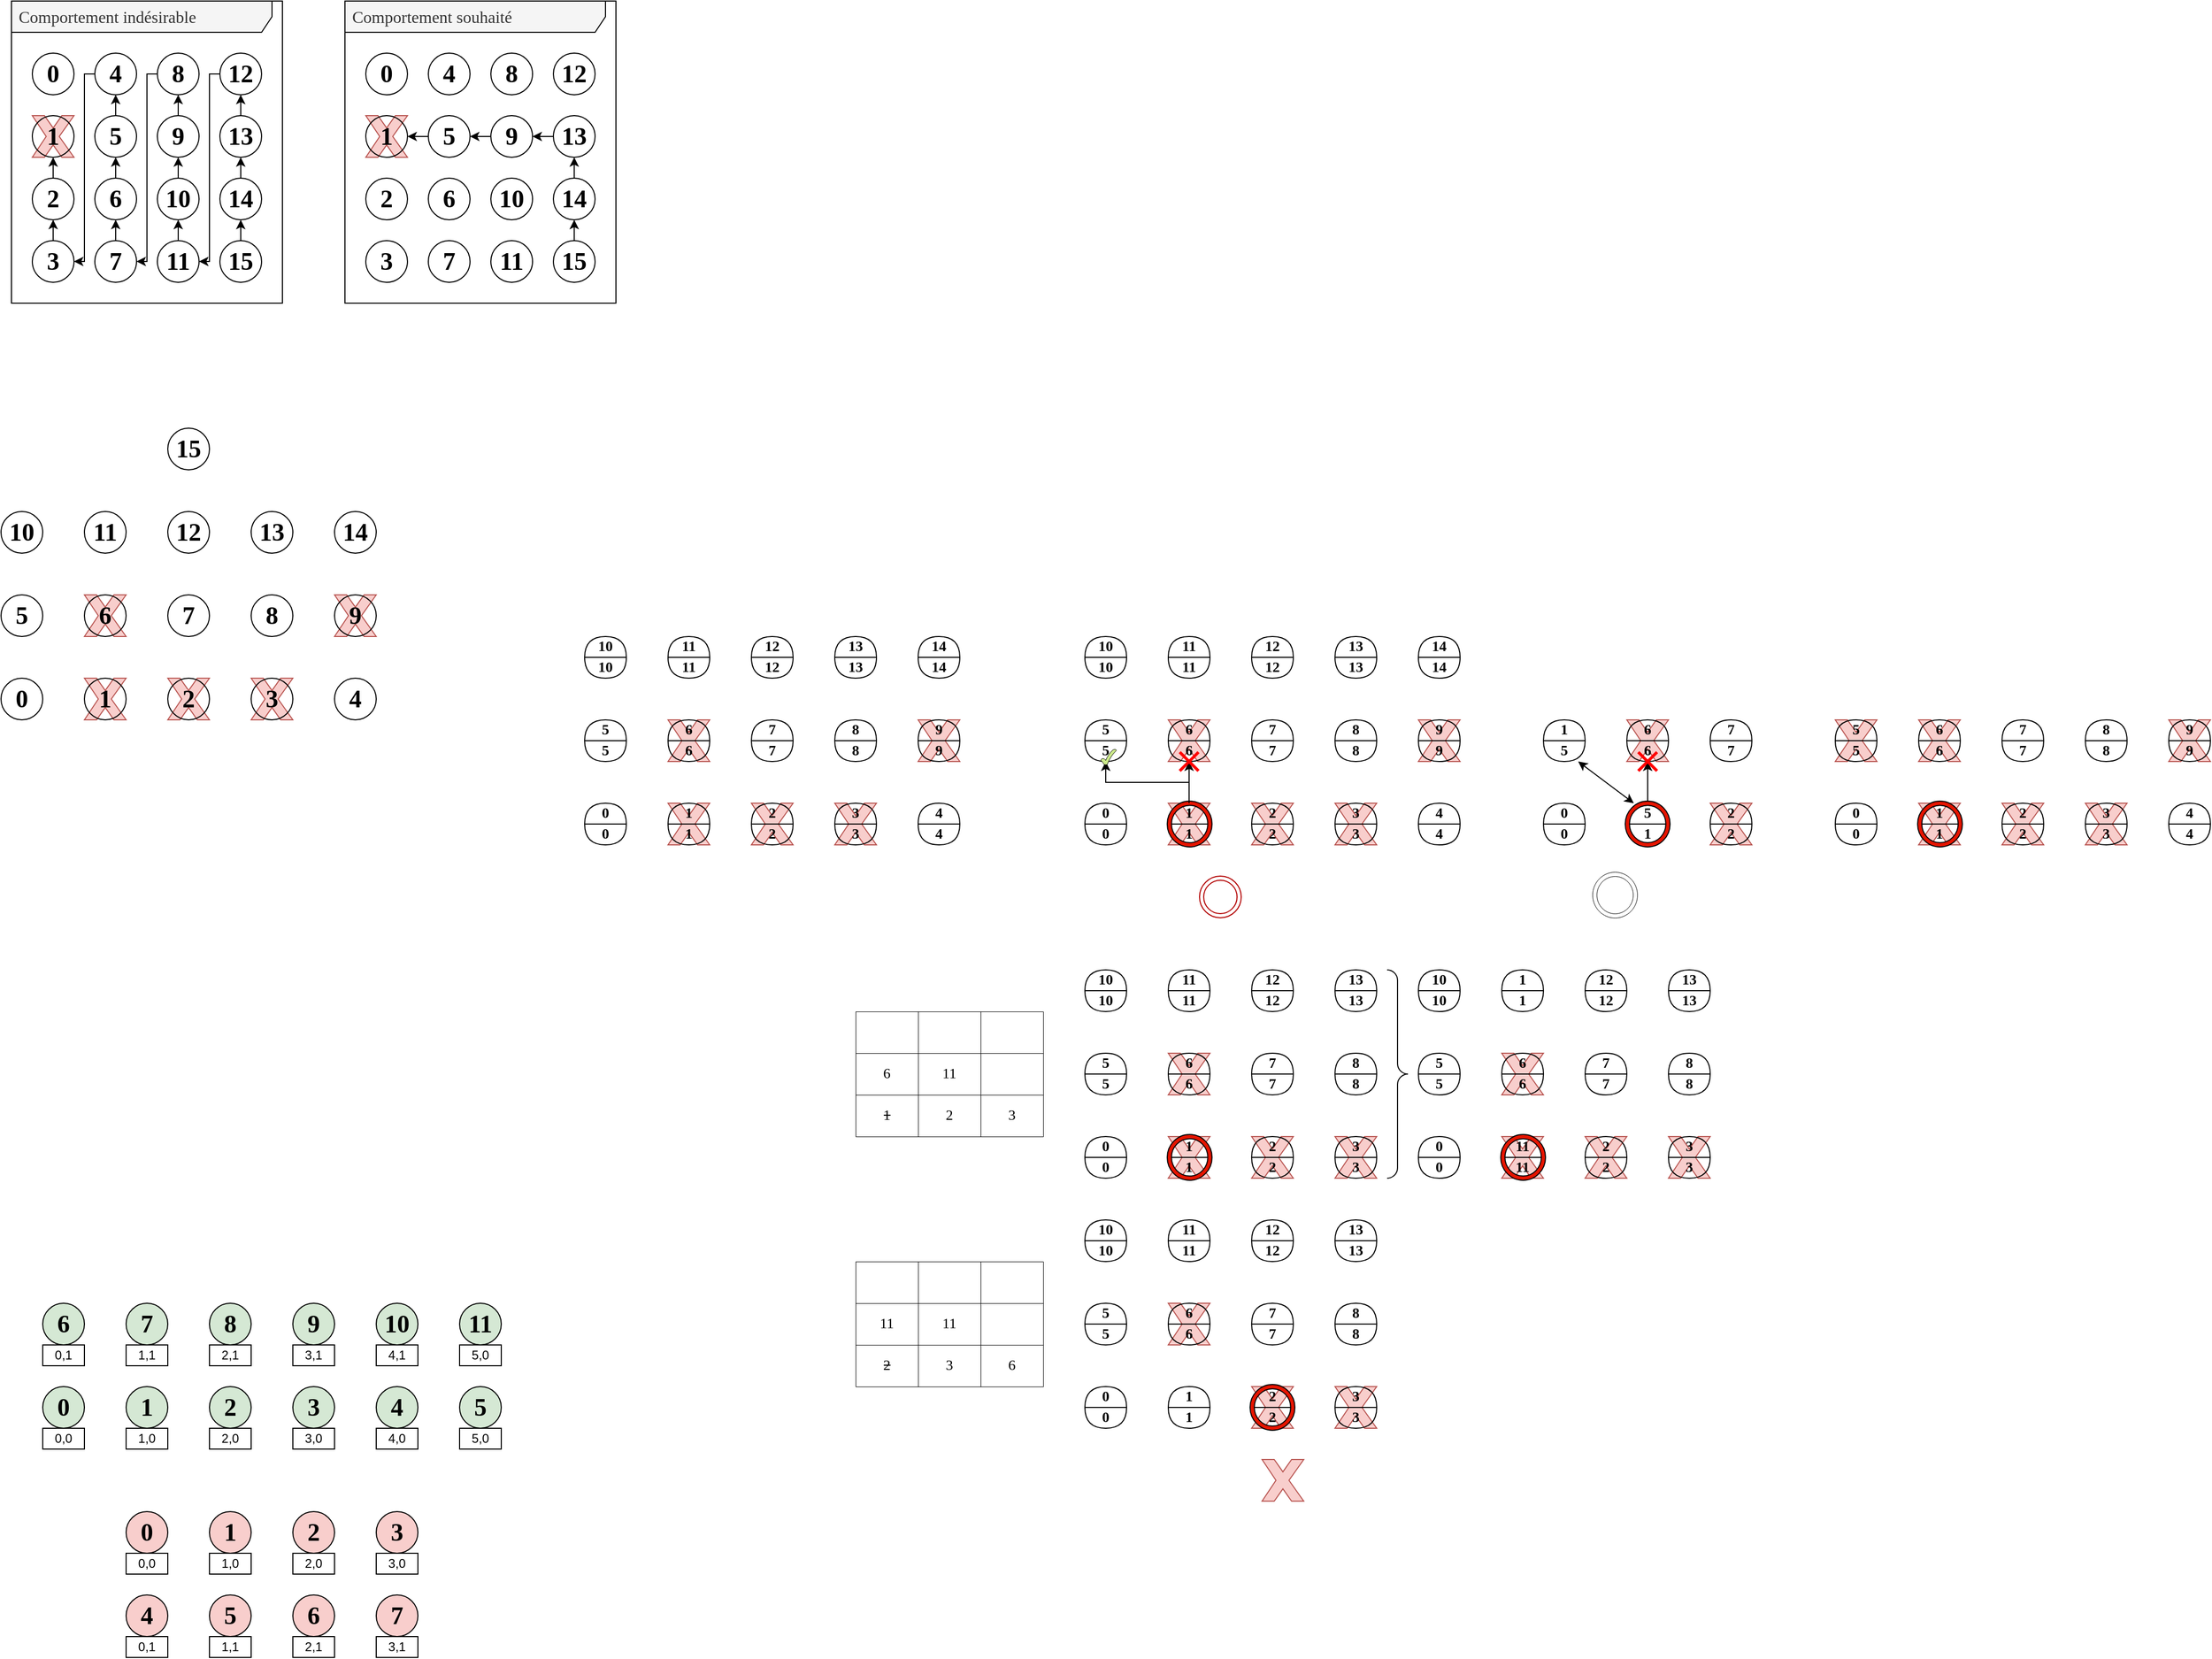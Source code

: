 <mxfile>
    <diagram id="tKJuRIwTwCE2HmaIJ2Yb" name="Page-1">
        <mxGraphModel dx="562" dy="306" grid="1" gridSize="10" guides="1" tooltips="1" connect="1" arrows="1" fold="1" page="1" pageScale="1" pageWidth="1920" pageHeight="1200" math="0" shadow="0">
            <root>
                <mxCell id="0"/>
                <mxCell id="57" value="Frame" style="locked=1;" parent="0"/>
                <mxCell id="58" value="Comportement souhaité" style="shape=umlFrame;whiteSpace=wrap;html=1;width=250;height=30;boundedLbl=1;verticalAlign=middle;align=left;spacingLeft=5;fontFamily=Times New Roman;fontSize=16;strokeColor=#000000;fillColor=#f5f5f5;fontColor=#333333;" parent="57" vertex="1">
                    <mxGeometry x="410" y="110" width="260" height="290" as="geometry"/>
                </mxCell>
                <mxCell id="59" value="Comportement indésirable" style="shape=umlFrame;whiteSpace=wrap;html=1;width=250;height=30;boundedLbl=1;verticalAlign=middle;align=left;spacingLeft=5;fontFamily=Times New Roman;fontSize=16;strokeColor=#000000;fillColor=#f5f5f5;fontColor=#333333;" parent="57" vertex="1">
                    <mxGeometry x="90" y="110" width="260" height="290" as="geometry"/>
                </mxCell>
                <mxCell id="60" value="marqueur" style="" parent="0"/>
                <mxCell id="61" value="" style="verticalLabelPosition=bottom;verticalAlign=top;html=1;shape=mxgraph.basic.x;fontSize=24;fillColor=#f8cecc;strokeColor=#b85450;" parent="60" vertex="1">
                    <mxGeometry x="430" y="220" width="40" height="40" as="geometry"/>
                </mxCell>
                <mxCell id="62" value="" style="verticalLabelPosition=bottom;verticalAlign=top;html=1;shape=mxgraph.basic.x;fontSize=24;fillColor=#f8cecc;strokeColor=#b85450;" parent="60" vertex="1">
                    <mxGeometry x="110" y="220" width="40" height="40" as="geometry"/>
                </mxCell>
                <mxCell id="89" value="" style="verticalLabelPosition=bottom;verticalAlign=top;html=1;shape=mxgraph.basic.x;fontSize=24;fillColor=#f8cecc;strokeColor=#b85450;" parent="60" vertex="1">
                    <mxGeometry x="160" y="760" width="40" height="40" as="geometry"/>
                </mxCell>
                <mxCell id="90" value="" style="verticalLabelPosition=bottom;verticalAlign=top;html=1;shape=mxgraph.basic.x;fontSize=24;fillColor=#f8cecc;strokeColor=#b85450;" parent="60" vertex="1">
                    <mxGeometry x="320" y="760" width="40" height="40" as="geometry"/>
                </mxCell>
                <mxCell id="91" value="" style="verticalLabelPosition=bottom;verticalAlign=top;html=1;shape=mxgraph.basic.x;fontSize=24;fillColor=#f8cecc;strokeColor=#b85450;" parent="60" vertex="1">
                    <mxGeometry x="160" y="680" width="40" height="40" as="geometry"/>
                </mxCell>
                <mxCell id="92" value="" style="verticalLabelPosition=bottom;verticalAlign=top;html=1;shape=mxgraph.basic.x;fontSize=24;fillColor=#f8cecc;strokeColor=#b85450;" parent="60" vertex="1">
                    <mxGeometry x="240" y="760" width="40" height="40" as="geometry"/>
                </mxCell>
                <mxCell id="93" value="" style="verticalLabelPosition=bottom;verticalAlign=top;html=1;shape=mxgraph.basic.x;fontSize=24;fillColor=#f8cecc;strokeColor=#b85450;" parent="60" vertex="1">
                    <mxGeometry x="400" y="680" width="40" height="40" as="geometry"/>
                </mxCell>
                <mxCell id="209" value="" style="verticalLabelPosition=bottom;verticalAlign=top;html=1;shape=mxgraph.basic.x;fontSize=24;fillColor=#f8cecc;strokeColor=#b85450;" parent="60" vertex="1">
                    <mxGeometry x="720" y="880" width="40" height="40" as="geometry"/>
                </mxCell>
                <mxCell id="210" value="" style="verticalLabelPosition=bottom;verticalAlign=top;html=1;shape=mxgraph.basic.x;fontSize=24;fillColor=#f8cecc;strokeColor=#b85450;" parent="60" vertex="1">
                    <mxGeometry x="880" y="880" width="40" height="40" as="geometry"/>
                </mxCell>
                <mxCell id="211" value="" style="verticalLabelPosition=bottom;verticalAlign=top;html=1;shape=mxgraph.basic.x;fontSize=24;fillColor=#f8cecc;strokeColor=#b85450;" parent="60" vertex="1">
                    <mxGeometry x="800" y="880" width="40" height="40" as="geometry"/>
                </mxCell>
                <mxCell id="212" value="" style="verticalLabelPosition=bottom;verticalAlign=top;html=1;shape=mxgraph.basic.x;fontSize=24;fillColor=#f8cecc;strokeColor=#b85450;" parent="60" vertex="1">
                    <mxGeometry x="720" y="800" width="40" height="40" as="geometry"/>
                </mxCell>
                <mxCell id="213" value="" style="verticalLabelPosition=bottom;verticalAlign=top;html=1;shape=mxgraph.basic.x;fontSize=24;fillColor=#f8cecc;strokeColor=#b85450;" parent="60" vertex="1">
                    <mxGeometry x="960" y="800" width="40" height="40" as="geometry"/>
                </mxCell>
                <mxCell id="259" value="" style="verticalLabelPosition=bottom;verticalAlign=top;html=1;shape=mxgraph.basic.x;fontSize=24;fillColor=#f8cecc;strokeColor=#b85450;" parent="60" vertex="1">
                    <mxGeometry x="1200" y="800" width="40" height="40" as="geometry"/>
                </mxCell>
                <mxCell id="260" value="" style="verticalLabelPosition=bottom;verticalAlign=top;html=1;shape=mxgraph.basic.x;fontSize=24;fillColor=#f8cecc;strokeColor=#b85450;" parent="60" vertex="1">
                    <mxGeometry x="1440" y="800" width="40" height="40" as="geometry"/>
                </mxCell>
                <mxCell id="262" value="" style="verticalLabelPosition=bottom;verticalAlign=top;html=1;shape=mxgraph.basic.x;fontSize=24;fillColor=#f8cecc;strokeColor=#b85450;" parent="60" vertex="1">
                    <mxGeometry x="1360" y="880" width="40" height="40" as="geometry"/>
                </mxCell>
                <mxCell id="263" value="" style="verticalLabelPosition=bottom;verticalAlign=top;html=1;shape=mxgraph.basic.x;fontSize=24;fillColor=#f8cecc;strokeColor=#b85450;" parent="60" vertex="1">
                    <mxGeometry x="1280" y="880" width="40" height="40" as="geometry"/>
                </mxCell>
                <mxCell id="264" value="" style="ellipse;shape=doubleEllipse;whiteSpace=wrap;html=1;aspect=fixed;fontFamily=Times New Roman;fontSize=14;fillColor=none;fontColor=#ffffff;strokeColor=#B20000;" parent="60" vertex="1">
                    <mxGeometry x="1230" y="950" width="40" height="40" as="geometry"/>
                </mxCell>
                <mxCell id="268" value="" style="verticalLabelPosition=bottom;verticalAlign=top;html=1;shape=mxgraph.basic.x;fontSize=24;fillColor=#f8cecc;strokeColor=#b85450;" parent="60" vertex="1">
                    <mxGeometry x="1200" y="880" width="40" height="40" as="geometry"/>
                </mxCell>
                <mxCell id="1" value="Objects" style="" parent="0"/>
                <mxCell id="5" style="edgeStyle=orthogonalEdgeStyle;html=1;fontFamily=Times New Roman;fontSize=16;exitX=0;exitY=0.5;exitDx=0;exitDy=0;rounded=0;" parent="1" source="36" target="35" edge="1">
                    <mxGeometry relative="1" as="geometry">
                        <Array as="points">
                            <mxPoint x="160" y="180"/>
                            <mxPoint x="160" y="360"/>
                        </Array>
                    </mxGeometry>
                </mxCell>
                <mxCell id="6" style="edgeStyle=orthogonalEdgeStyle;html=1;fontFamily=Times New Roman;fontSize=16;rounded=0;" parent="1" source="43" target="42" edge="1">
                    <mxGeometry relative="1" as="geometry">
                        <mxPoint x="250" y="180" as="sourcePoint"/>
                        <mxPoint x="210" y="420" as="targetPoint"/>
                        <Array as="points">
                            <mxPoint x="220" y="180"/>
                            <mxPoint x="220" y="360"/>
                        </Array>
                    </mxGeometry>
                </mxCell>
                <mxCell id="7" style="edgeStyle=orthogonalEdgeStyle;html=1;fontFamily=Times New Roman;fontSize=16;rounded=0;" parent="1" source="50" target="49" edge="1">
                    <mxGeometry relative="1" as="geometry">
                        <mxPoint x="330" y="180" as="sourcePoint"/>
                        <mxPoint x="290" y="420" as="targetPoint"/>
                        <Array as="points">
                            <mxPoint x="280" y="180"/>
                            <mxPoint x="280" y="360"/>
                        </Array>
                    </mxGeometry>
                </mxCell>
                <mxCell id="9" value="1" style="ellipse;whiteSpace=wrap;html=1;aspect=fixed;fontSize=24;fontStyle=1;fillColor=none;fontFamily=Times New Roman;" parent="1" vertex="1">
                    <mxGeometry x="430" y="220" width="40" height="40" as="geometry"/>
                </mxCell>
                <mxCell id="10" value="2" style="ellipse;whiteSpace=wrap;html=1;aspect=fixed;fontSize=24;fontStyle=1;fillColor=none;fontFamily=Times New Roman;" parent="1" vertex="1">
                    <mxGeometry x="430" y="280" width="40" height="40" as="geometry"/>
                </mxCell>
                <mxCell id="11" value="3" style="ellipse;whiteSpace=wrap;html=1;aspect=fixed;fontSize=24;fontStyle=1;fillColor=none;fontFamily=Times New Roman;" parent="1" vertex="1">
                    <mxGeometry x="430" y="340" width="40" height="40" as="geometry"/>
                </mxCell>
                <mxCell id="12" value="4" style="ellipse;whiteSpace=wrap;html=1;aspect=fixed;fontSize=24;fontStyle=1;fillColor=none;fontFamily=Times New Roman;" parent="1" vertex="1">
                    <mxGeometry x="490" y="160" width="40" height="40" as="geometry"/>
                </mxCell>
                <mxCell id="67" value="" style="edgeStyle=none;html=1;" parent="1" source="13" target="9" edge="1">
                    <mxGeometry relative="1" as="geometry"/>
                </mxCell>
                <mxCell id="13" value="5" style="ellipse;whiteSpace=wrap;html=1;aspect=fixed;fontSize=24;fontStyle=1;fillColor=none;fontFamily=Times New Roman;" parent="1" vertex="1">
                    <mxGeometry x="490" y="220" width="40" height="40" as="geometry"/>
                </mxCell>
                <mxCell id="15" value="6" style="ellipse;whiteSpace=wrap;html=1;aspect=fixed;fontSize=24;fontStyle=1;fillColor=none;fontFamily=Times New Roman;" parent="1" vertex="1">
                    <mxGeometry x="490" y="280" width="40" height="40" as="geometry"/>
                </mxCell>
                <mxCell id="16" value="7" style="ellipse;whiteSpace=wrap;html=1;aspect=fixed;fontSize=24;fontStyle=1;fillColor=none;fontFamily=Times New Roman;" parent="1" vertex="1">
                    <mxGeometry x="490" y="340" width="40" height="40" as="geometry"/>
                </mxCell>
                <mxCell id="17" value="8" style="ellipse;whiteSpace=wrap;html=1;aspect=fixed;fontSize=24;fontStyle=1;fillColor=none;fontFamily=Times New Roman;" parent="1" vertex="1">
                    <mxGeometry x="550" y="160" width="40" height="40" as="geometry"/>
                </mxCell>
                <mxCell id="66" value="" style="edgeStyle=none;html=1;" parent="1" source="18" target="13" edge="1">
                    <mxGeometry relative="1" as="geometry"/>
                </mxCell>
                <mxCell id="18" value="9" style="ellipse;whiteSpace=wrap;html=1;aspect=fixed;fontSize=24;fontStyle=1;fillColor=none;fontFamily=Times New Roman;" parent="1" vertex="1">
                    <mxGeometry x="550" y="220" width="40" height="40" as="geometry"/>
                </mxCell>
                <mxCell id="20" value="10" style="ellipse;whiteSpace=wrap;html=1;aspect=fixed;fontSize=24;fontStyle=1;fillColor=none;fontFamily=Times New Roman;" parent="1" vertex="1">
                    <mxGeometry x="550" y="280" width="40" height="40" as="geometry"/>
                </mxCell>
                <mxCell id="21" value="11" style="ellipse;whiteSpace=wrap;html=1;aspect=fixed;fontSize=24;fontStyle=1;fillColor=none;fontFamily=Times New Roman;" parent="1" vertex="1">
                    <mxGeometry x="550" y="340" width="40" height="40" as="geometry"/>
                </mxCell>
                <mxCell id="22" value="12" style="ellipse;whiteSpace=wrap;html=1;aspect=fixed;fontSize=24;fontStyle=1;fillColor=none;fontFamily=Times New Roman;" parent="1" vertex="1">
                    <mxGeometry x="610" y="160" width="40" height="40" as="geometry"/>
                </mxCell>
                <mxCell id="65" value="" style="edgeStyle=none;html=1;" parent="1" source="23" target="18" edge="1">
                    <mxGeometry relative="1" as="geometry"/>
                </mxCell>
                <mxCell id="23" value="13" style="ellipse;whiteSpace=wrap;html=1;aspect=fixed;fontSize=24;fontStyle=1;fillColor=none;fontFamily=Times New Roman;" parent="1" vertex="1">
                    <mxGeometry x="610" y="220" width="40" height="40" as="geometry"/>
                </mxCell>
                <mxCell id="64" value="" style="edgeStyle=none;html=1;" parent="1" source="25" target="23" edge="1">
                    <mxGeometry relative="1" as="geometry"/>
                </mxCell>
                <mxCell id="25" value="14" style="ellipse;whiteSpace=wrap;html=1;aspect=fixed;fontSize=24;fontStyle=1;fillColor=none;fontFamily=Times New Roman;" parent="1" vertex="1">
                    <mxGeometry x="610" y="280" width="40" height="40" as="geometry"/>
                </mxCell>
                <mxCell id="63" value="" style="edgeStyle=none;html=1;" parent="1" source="27" target="25" edge="1">
                    <mxGeometry relative="1" as="geometry"/>
                </mxCell>
                <mxCell id="27" value="15" style="ellipse;whiteSpace=wrap;html=1;aspect=fixed;fontSize=24;fontStyle=1;fillColor=none;fontFamily=Times New Roman;" parent="1" vertex="1">
                    <mxGeometry x="610" y="340" width="40" height="40" as="geometry"/>
                </mxCell>
                <mxCell id="29" value="0" style="ellipse;whiteSpace=wrap;html=1;aspect=fixed;fontSize=24;fontStyle=1;fillColor=none;fontFamily=Times New Roman;" parent="1" vertex="1">
                    <mxGeometry x="430" y="160" width="40" height="40" as="geometry"/>
                </mxCell>
                <mxCell id="30" value="0" style="ellipse;whiteSpace=wrap;html=1;aspect=fixed;fontSize=24;fontStyle=1;fillColor=none;fontFamily=Times New Roman;" parent="1" vertex="1">
                    <mxGeometry x="110" y="160" width="40" height="40" as="geometry"/>
                </mxCell>
                <mxCell id="31" value="1" style="ellipse;whiteSpace=wrap;html=1;aspect=fixed;fontSize=24;fontStyle=1;fillColor=none;fontFamily=Times New Roman;" parent="1" vertex="1">
                    <mxGeometry x="110" y="220" width="40" height="40" as="geometry"/>
                </mxCell>
                <mxCell id="32" value="" style="edgeStyle=none;html=1;fontFamily=Times New Roman;fontSize=16;" parent="1" source="33" target="31" edge="1">
                    <mxGeometry relative="1" as="geometry"/>
                </mxCell>
                <mxCell id="33" value="2" style="ellipse;whiteSpace=wrap;html=1;aspect=fixed;fontSize=24;fontStyle=1;fillColor=none;fontFamily=Times New Roman;" parent="1" vertex="1">
                    <mxGeometry x="110" y="280" width="40" height="40" as="geometry"/>
                </mxCell>
                <mxCell id="34" value="" style="edgeStyle=none;html=1;fontFamily=Times New Roman;fontSize=16;" parent="1" source="35" target="33" edge="1">
                    <mxGeometry relative="1" as="geometry"/>
                </mxCell>
                <mxCell id="35" value="3" style="ellipse;whiteSpace=wrap;html=1;aspect=fixed;fontSize=24;fontStyle=1;fillColor=none;fontFamily=Times New Roman;" parent="1" vertex="1">
                    <mxGeometry x="110" y="340" width="40" height="40" as="geometry"/>
                </mxCell>
                <mxCell id="36" value="4" style="ellipse;whiteSpace=wrap;html=1;aspect=fixed;fontSize=24;fontStyle=1;fillColor=none;fontFamily=Times New Roman;" parent="1" vertex="1">
                    <mxGeometry x="170" y="160" width="40" height="40" as="geometry"/>
                </mxCell>
                <mxCell id="37" value="" style="edgeStyle=orthogonalEdgeStyle;html=1;fontFamily=Times New Roman;fontSize=16;" parent="1" source="38" target="36" edge="1">
                    <mxGeometry relative="1" as="geometry"/>
                </mxCell>
                <mxCell id="38" value="5" style="ellipse;whiteSpace=wrap;html=1;aspect=fixed;fontSize=24;fontStyle=1;fillColor=none;fontFamily=Times New Roman;" parent="1" vertex="1">
                    <mxGeometry x="170" y="220" width="40" height="40" as="geometry"/>
                </mxCell>
                <mxCell id="39" value="" style="edgeStyle=orthogonalEdgeStyle;html=1;fontFamily=Times New Roman;fontSize=16;" parent="1" source="40" target="38" edge="1">
                    <mxGeometry relative="1" as="geometry"/>
                </mxCell>
                <mxCell id="40" value="6" style="ellipse;whiteSpace=wrap;html=1;aspect=fixed;fontSize=24;fontStyle=1;fillColor=none;fontFamily=Times New Roman;" parent="1" vertex="1">
                    <mxGeometry x="170" y="280" width="40" height="40" as="geometry"/>
                </mxCell>
                <mxCell id="41" value="" style="edgeStyle=orthogonalEdgeStyle;html=1;fontFamily=Times New Roman;fontSize=16;" parent="1" source="42" target="40" edge="1">
                    <mxGeometry relative="1" as="geometry"/>
                </mxCell>
                <mxCell id="42" value="7" style="ellipse;whiteSpace=wrap;html=1;aspect=fixed;fontSize=24;fontStyle=1;fillColor=none;fontFamily=Times New Roman;" parent="1" vertex="1">
                    <mxGeometry x="170" y="340" width="40" height="40" as="geometry"/>
                </mxCell>
                <mxCell id="43" value="8" style="ellipse;whiteSpace=wrap;html=1;aspect=fixed;fontSize=24;fontStyle=1;fillColor=none;fontFamily=Times New Roman;" parent="1" vertex="1">
                    <mxGeometry x="230" y="160" width="40" height="40" as="geometry"/>
                </mxCell>
                <mxCell id="44" value="" style="edgeStyle=orthogonalEdgeStyle;html=1;fontFamily=Times New Roman;fontSize=16;" parent="1" source="45" target="43" edge="1">
                    <mxGeometry relative="1" as="geometry"/>
                </mxCell>
                <mxCell id="45" value="9" style="ellipse;whiteSpace=wrap;html=1;aspect=fixed;fontSize=24;fontStyle=1;fillColor=none;fontFamily=Times New Roman;" parent="1" vertex="1">
                    <mxGeometry x="230" y="220" width="40" height="40" as="geometry"/>
                </mxCell>
                <mxCell id="46" value="" style="edgeStyle=orthogonalEdgeStyle;html=1;fontFamily=Times New Roman;fontSize=16;" parent="1" source="47" target="45" edge="1">
                    <mxGeometry relative="1" as="geometry"/>
                </mxCell>
                <mxCell id="47" value="10" style="ellipse;whiteSpace=wrap;html=1;aspect=fixed;fontSize=24;fontStyle=1;fillColor=none;fontFamily=Times New Roman;" parent="1" vertex="1">
                    <mxGeometry x="230" y="280" width="40" height="40" as="geometry"/>
                </mxCell>
                <mxCell id="48" value="" style="edgeStyle=orthogonalEdgeStyle;html=1;fontFamily=Times New Roman;fontSize=16;" parent="1" source="49" target="47" edge="1">
                    <mxGeometry relative="1" as="geometry"/>
                </mxCell>
                <mxCell id="49" value="11" style="ellipse;whiteSpace=wrap;html=1;aspect=fixed;fontSize=24;fontStyle=1;fillColor=none;fontFamily=Times New Roman;" parent="1" vertex="1">
                    <mxGeometry x="230" y="340" width="40" height="40" as="geometry"/>
                </mxCell>
                <mxCell id="50" value="12" style="ellipse;whiteSpace=wrap;html=1;aspect=fixed;fontSize=24;fontStyle=1;fillColor=none;fontFamily=Times New Roman;" parent="1" vertex="1">
                    <mxGeometry x="290" y="160" width="40" height="40" as="geometry"/>
                </mxCell>
                <mxCell id="51" value="" style="edgeStyle=orthogonalEdgeStyle;html=1;fontFamily=Times New Roman;fontSize=16;" parent="1" source="52" target="50" edge="1">
                    <mxGeometry relative="1" as="geometry"/>
                </mxCell>
                <mxCell id="52" value="13" style="ellipse;whiteSpace=wrap;html=1;aspect=fixed;fontSize=24;fontStyle=1;fillColor=none;fontFamily=Times New Roman;" parent="1" vertex="1">
                    <mxGeometry x="290" y="220" width="40" height="40" as="geometry"/>
                </mxCell>
                <mxCell id="53" value="" style="edgeStyle=orthogonalEdgeStyle;html=1;fontFamily=Times New Roman;fontSize=16;" parent="1" source="54" target="52" edge="1">
                    <mxGeometry relative="1" as="geometry"/>
                </mxCell>
                <mxCell id="54" value="14" style="ellipse;whiteSpace=wrap;html=1;aspect=fixed;fontSize=24;fontStyle=1;fillColor=none;fontFamily=Times New Roman;" parent="1" vertex="1">
                    <mxGeometry x="290" y="280" width="40" height="40" as="geometry"/>
                </mxCell>
                <mxCell id="55" value="" style="edgeStyle=orthogonalEdgeStyle;html=1;fontFamily=Times New Roman;fontSize=16;" parent="1" source="56" target="54" edge="1">
                    <mxGeometry relative="1" as="geometry"/>
                </mxCell>
                <mxCell id="56" value="15" style="ellipse;whiteSpace=wrap;html=1;aspect=fixed;fontSize=24;fontStyle=1;fillColor=none;fontFamily=Times New Roman;" parent="1" vertex="1">
                    <mxGeometry x="290" y="340" width="40" height="40" as="geometry"/>
                </mxCell>
                <mxCell id="68" value="1" style="ellipse;whiteSpace=wrap;html=1;aspect=fixed;fontSize=24;fontStyle=1;fillColor=none;fontFamily=Times New Roman;" parent="1" vertex="1">
                    <mxGeometry x="160" y="760" width="40" height="40" as="geometry"/>
                </mxCell>
                <mxCell id="69" value="2" style="ellipse;whiteSpace=wrap;html=1;aspect=fixed;fontSize=24;fontStyle=1;fillColor=none;fontFamily=Times New Roman;" parent="1" vertex="1">
                    <mxGeometry x="240" y="760" width="40" height="40" as="geometry"/>
                </mxCell>
                <mxCell id="70" value="3" style="ellipse;whiteSpace=wrap;html=1;aspect=fixed;fontSize=24;fontStyle=1;fillColor=none;fontFamily=Times New Roman;" parent="1" vertex="1">
                    <mxGeometry x="320" y="760" width="40" height="40" as="geometry"/>
                </mxCell>
                <mxCell id="71" value="4" style="ellipse;whiteSpace=wrap;html=1;aspect=fixed;fontSize=24;fontStyle=1;fillColor=none;fontFamily=Times New Roman;" parent="1" vertex="1">
                    <mxGeometry x="400" y="760" width="40" height="40" as="geometry"/>
                </mxCell>
                <mxCell id="73" value="5" style="ellipse;whiteSpace=wrap;html=1;aspect=fixed;fontSize=24;fontStyle=1;fillColor=none;fontFamily=Times New Roman;" parent="1" vertex="1">
                    <mxGeometry x="80" y="680" width="40" height="40" as="geometry"/>
                </mxCell>
                <mxCell id="74" value="6" style="ellipse;whiteSpace=wrap;html=1;aspect=fixed;fontSize=24;fontStyle=1;fillColor=none;fontFamily=Times New Roman;" parent="1" vertex="1">
                    <mxGeometry x="160" y="680" width="40" height="40" as="geometry"/>
                </mxCell>
                <mxCell id="75" value="7" style="ellipse;whiteSpace=wrap;html=1;aspect=fixed;fontSize=24;fontStyle=1;fillColor=none;fontFamily=Times New Roman;" parent="1" vertex="1">
                    <mxGeometry x="240" y="680" width="40" height="40" as="geometry"/>
                </mxCell>
                <mxCell id="76" value="8" style="ellipse;whiteSpace=wrap;html=1;aspect=fixed;fontSize=24;fontStyle=1;fillColor=none;fontFamily=Times New Roman;" parent="1" vertex="1">
                    <mxGeometry x="320" y="680" width="40" height="40" as="geometry"/>
                </mxCell>
                <mxCell id="78" value="9" style="ellipse;whiteSpace=wrap;html=1;aspect=fixed;fontSize=24;fontStyle=1;fillColor=none;fontFamily=Times New Roman;" parent="1" vertex="1">
                    <mxGeometry x="400" y="680" width="40" height="40" as="geometry"/>
                </mxCell>
                <mxCell id="79" value="10" style="ellipse;whiteSpace=wrap;html=1;aspect=fixed;fontSize=24;fontStyle=1;fillColor=none;fontFamily=Times New Roman;" parent="1" vertex="1">
                    <mxGeometry x="80" y="600" width="40" height="40" as="geometry"/>
                </mxCell>
                <mxCell id="80" value="11" style="ellipse;whiteSpace=wrap;html=1;aspect=fixed;fontSize=24;fontStyle=1;fillColor=none;fontFamily=Times New Roman;" parent="1" vertex="1">
                    <mxGeometry x="160" y="600" width="40" height="40" as="geometry"/>
                </mxCell>
                <mxCell id="81" value="12" style="ellipse;whiteSpace=wrap;html=1;aspect=fixed;fontSize=24;fontStyle=1;fillColor=none;fontFamily=Times New Roman;" parent="1" vertex="1">
                    <mxGeometry x="240" y="600" width="40" height="40" as="geometry"/>
                </mxCell>
                <mxCell id="83" value="13" style="ellipse;whiteSpace=wrap;html=1;aspect=fixed;fontSize=24;fontStyle=1;fillColor=none;fontFamily=Times New Roman;" parent="1" vertex="1">
                    <mxGeometry x="320" y="600" width="40" height="40" as="geometry"/>
                </mxCell>
                <mxCell id="85" value="14" style="ellipse;whiteSpace=wrap;html=1;aspect=fixed;fontSize=24;fontStyle=1;fillColor=none;fontFamily=Times New Roman;" parent="1" vertex="1">
                    <mxGeometry x="400" y="600" width="40" height="40" as="geometry"/>
                </mxCell>
                <mxCell id="87" value="15" style="ellipse;whiteSpace=wrap;html=1;aspect=fixed;fontSize=24;fontStyle=1;fillColor=none;fontFamily=Times New Roman;" parent="1" vertex="1">
                    <mxGeometry x="240" y="520" width="40" height="40" as="geometry"/>
                </mxCell>
                <mxCell id="88" value="0" style="ellipse;whiteSpace=wrap;html=1;aspect=fixed;fontSize=24;fontStyle=1;fillColor=none;fontFamily=Times New Roman;" parent="1" vertex="1">
                    <mxGeometry x="80" y="760" width="40" height="40" as="geometry"/>
                </mxCell>
                <mxCell id="164" value="" style="group;fontFamily=Times New Roman;fillColor=none;fontStyle=1;fontSize=14;" parent="1" vertex="1" connectable="0">
                    <mxGeometry x="640" y="880" width="40" height="40" as="geometry"/>
                </mxCell>
                <mxCell id="165" value="0" style="shape=or;whiteSpace=wrap;html=1;direction=south;fontFamily=Times New Roman;fillColor=none;fontStyle=1;fontSize=14;" parent="164" vertex="1">
                    <mxGeometry y="20" width="40" height="20" as="geometry"/>
                </mxCell>
                <mxCell id="166" value="0" style="shape=or;whiteSpace=wrap;html=1;direction=south;flipV=1;fontFamily=Times New Roman;fillColor=none;fontStyle=1;fontSize=14;" parent="164" vertex="1">
                    <mxGeometry width="40" height="20" as="geometry"/>
                </mxCell>
                <mxCell id="167" value="" style="group;fontFamily=Times New Roman;fillColor=none;fontStyle=1;fontSize=14;" parent="1" vertex="1" connectable="0">
                    <mxGeometry x="720" y="880" width="40" height="40" as="geometry"/>
                </mxCell>
                <mxCell id="168" value="1" style="shape=or;whiteSpace=wrap;html=1;direction=south;fontFamily=Times New Roman;fillColor=none;fontStyle=1;fontSize=14;" parent="167" vertex="1">
                    <mxGeometry y="20" width="40" height="20" as="geometry"/>
                </mxCell>
                <mxCell id="169" value="1" style="shape=or;whiteSpace=wrap;html=1;direction=south;flipV=1;fontFamily=Times New Roman;fillColor=none;fontStyle=1;fontSize=14;" parent="167" vertex="1">
                    <mxGeometry width="40" height="20" as="geometry"/>
                </mxCell>
                <mxCell id="170" value="" style="group;fontFamily=Times New Roman;fillColor=none;fontStyle=1;fontSize=14;" parent="1" vertex="1" connectable="0">
                    <mxGeometry x="800" y="880" width="40" height="40" as="geometry"/>
                </mxCell>
                <mxCell id="171" value="2" style="shape=or;whiteSpace=wrap;html=1;direction=south;fontFamily=Times New Roman;fillColor=none;fontStyle=1;fontSize=14;" parent="170" vertex="1">
                    <mxGeometry y="20" width="40" height="20" as="geometry"/>
                </mxCell>
                <mxCell id="172" value="2" style="shape=or;whiteSpace=wrap;html=1;direction=south;flipV=1;fontFamily=Times New Roman;fillColor=none;fontStyle=1;fontSize=14;" parent="170" vertex="1">
                    <mxGeometry width="40" height="20" as="geometry"/>
                </mxCell>
                <mxCell id="173" value="" style="group;fontFamily=Times New Roman;fillColor=none;fontStyle=1;fontSize=14;" parent="1" vertex="1" connectable="0">
                    <mxGeometry x="880" y="880" width="40" height="40" as="geometry"/>
                </mxCell>
                <mxCell id="174" value="3" style="shape=or;whiteSpace=wrap;html=1;direction=south;fontFamily=Times New Roman;fillColor=none;fontStyle=1;fontSize=14;" parent="173" vertex="1">
                    <mxGeometry y="20" width="40" height="20" as="geometry"/>
                </mxCell>
                <mxCell id="175" value="3" style="shape=or;whiteSpace=wrap;html=1;direction=south;flipV=1;fontFamily=Times New Roman;fillColor=none;fontStyle=1;fontSize=14;" parent="173" vertex="1">
                    <mxGeometry width="40" height="20" as="geometry"/>
                </mxCell>
                <mxCell id="176" value="" style="group;fontFamily=Times New Roman;fillColor=none;fontStyle=1;fontSize=14;" parent="1" vertex="1" connectable="0">
                    <mxGeometry x="960" y="880" width="40" height="40" as="geometry"/>
                </mxCell>
                <mxCell id="177" value="4" style="shape=or;whiteSpace=wrap;html=1;direction=south;fontFamily=Times New Roman;fillColor=none;fontStyle=1;fontSize=14;" parent="176" vertex="1">
                    <mxGeometry y="20" width="40" height="20" as="geometry"/>
                </mxCell>
                <mxCell id="178" value="4" style="shape=or;whiteSpace=wrap;html=1;direction=south;flipV=1;fontFamily=Times New Roman;fillColor=none;fontStyle=1;fontSize=14;" parent="176" vertex="1">
                    <mxGeometry width="40" height="20" as="geometry"/>
                </mxCell>
                <mxCell id="179" value="" style="group;fontFamily=Times New Roman;fillColor=none;fontStyle=1;fontSize=14;" parent="1" vertex="1" connectable="0">
                    <mxGeometry x="640" y="800" width="40" height="40" as="geometry"/>
                </mxCell>
                <mxCell id="180" value="5" style="shape=or;whiteSpace=wrap;html=1;direction=south;fontFamily=Times New Roman;fillColor=none;fontStyle=1;fontSize=14;" parent="179" vertex="1">
                    <mxGeometry y="20" width="40" height="20" as="geometry"/>
                </mxCell>
                <mxCell id="181" value="5" style="shape=or;whiteSpace=wrap;html=1;direction=south;flipV=1;fontFamily=Times New Roman;fillColor=none;fontStyle=1;fontSize=14;" parent="179" vertex="1">
                    <mxGeometry width="40" height="20" as="geometry"/>
                </mxCell>
                <mxCell id="182" value="" style="group;fontFamily=Times New Roman;fillColor=none;fontStyle=1;fontSize=14;" parent="1" vertex="1" connectable="0">
                    <mxGeometry x="720" y="800" width="40" height="40" as="geometry"/>
                </mxCell>
                <mxCell id="183" value="6" style="shape=or;whiteSpace=wrap;html=1;direction=south;fontFamily=Times New Roman;fillColor=none;fontStyle=1;fontSize=14;" parent="182" vertex="1">
                    <mxGeometry y="20" width="40" height="20" as="geometry"/>
                </mxCell>
                <mxCell id="184" value="6" style="shape=or;whiteSpace=wrap;html=1;direction=south;flipV=1;fontFamily=Times New Roman;fillColor=none;fontStyle=1;fontSize=14;" parent="182" vertex="1">
                    <mxGeometry width="40" height="20" as="geometry"/>
                </mxCell>
                <mxCell id="185" value="" style="group;fontFamily=Times New Roman;fillColor=none;fontStyle=1;fontSize=14;" parent="1" vertex="1" connectable="0">
                    <mxGeometry x="800" y="800" width="40" height="40" as="geometry"/>
                </mxCell>
                <mxCell id="186" value="7" style="shape=or;whiteSpace=wrap;html=1;direction=south;fontFamily=Times New Roman;fillColor=none;fontStyle=1;fontSize=14;" parent="185" vertex="1">
                    <mxGeometry y="20" width="40" height="20" as="geometry"/>
                </mxCell>
                <mxCell id="187" value="7" style="shape=or;whiteSpace=wrap;html=1;direction=south;flipV=1;fontFamily=Times New Roman;fillColor=none;fontStyle=1;fontSize=14;" parent="185" vertex="1">
                    <mxGeometry width="40" height="20" as="geometry"/>
                </mxCell>
                <mxCell id="188" value="" style="group;fontFamily=Times New Roman;fillColor=none;fontStyle=1;fontSize=14;" parent="1" vertex="1" connectable="0">
                    <mxGeometry x="880" y="800" width="40" height="40" as="geometry"/>
                </mxCell>
                <mxCell id="189" value="8" style="shape=or;whiteSpace=wrap;html=1;direction=south;fontFamily=Times New Roman;fillColor=none;fontStyle=1;fontSize=14;" parent="188" vertex="1">
                    <mxGeometry y="20" width="40" height="20" as="geometry"/>
                </mxCell>
                <mxCell id="190" value="8" style="shape=or;whiteSpace=wrap;html=1;direction=south;flipV=1;fontFamily=Times New Roman;fillColor=none;fontStyle=1;fontSize=14;" parent="188" vertex="1">
                    <mxGeometry width="40" height="20" as="geometry"/>
                </mxCell>
                <mxCell id="191" value="" style="group;fontFamily=Times New Roman;fillColor=none;fontStyle=1;fontSize=14;" parent="1" vertex="1" connectable="0">
                    <mxGeometry x="960" y="800" width="40" height="40" as="geometry"/>
                </mxCell>
                <mxCell id="192" value="9" style="shape=or;whiteSpace=wrap;html=1;direction=south;fontFamily=Times New Roman;fillColor=none;fontStyle=1;fontSize=14;" parent="191" vertex="1">
                    <mxGeometry y="20" width="40" height="20" as="geometry"/>
                </mxCell>
                <mxCell id="193" value="9" style="shape=or;whiteSpace=wrap;html=1;direction=south;flipV=1;fontFamily=Times New Roman;fillColor=none;fontStyle=1;fontSize=14;" parent="191" vertex="1">
                    <mxGeometry width="40" height="20" as="geometry"/>
                </mxCell>
                <mxCell id="194" value="" style="group;fontFamily=Times New Roman;fillColor=none;fontStyle=1;fontSize=14;" parent="1" vertex="1" connectable="0">
                    <mxGeometry x="640" y="720" width="40" height="40" as="geometry"/>
                </mxCell>
                <mxCell id="195" value="10" style="shape=or;whiteSpace=wrap;html=1;direction=south;fontFamily=Times New Roman;fillColor=none;fontStyle=1;fontSize=14;" parent="194" vertex="1">
                    <mxGeometry y="20" width="40" height="20" as="geometry"/>
                </mxCell>
                <mxCell id="196" value="10" style="shape=or;whiteSpace=wrap;html=1;direction=south;flipV=1;fontFamily=Times New Roman;fillColor=none;fontStyle=1;fontSize=14;" parent="194" vertex="1">
                    <mxGeometry width="40" height="20" as="geometry"/>
                </mxCell>
                <mxCell id="197" value="" style="group;fontFamily=Times New Roman;fillColor=none;fontStyle=1;fontSize=14;" parent="1" vertex="1" connectable="0">
                    <mxGeometry x="720" y="720" width="40" height="40" as="geometry"/>
                </mxCell>
                <mxCell id="198" value="11" style="shape=or;whiteSpace=wrap;html=1;direction=south;fontFamily=Times New Roman;fillColor=none;fontStyle=1;fontSize=14;" parent="197" vertex="1">
                    <mxGeometry y="20" width="40" height="20" as="geometry"/>
                </mxCell>
                <mxCell id="199" value="11" style="shape=or;whiteSpace=wrap;html=1;direction=south;flipV=1;fontFamily=Times New Roman;fillColor=none;fontStyle=1;fontSize=14;" parent="197" vertex="1">
                    <mxGeometry width="40" height="20" as="geometry"/>
                </mxCell>
                <mxCell id="200" value="" style="group;fontFamily=Times New Roman;fillColor=none;fontStyle=1;fontSize=14;" parent="1" vertex="1" connectable="0">
                    <mxGeometry x="800" y="720" width="40" height="40" as="geometry"/>
                </mxCell>
                <mxCell id="201" value="12" style="shape=or;whiteSpace=wrap;html=1;direction=south;fontFamily=Times New Roman;fillColor=none;fontStyle=1;fontSize=14;" parent="200" vertex="1">
                    <mxGeometry y="20" width="40" height="20" as="geometry"/>
                </mxCell>
                <mxCell id="202" value="12" style="shape=or;whiteSpace=wrap;html=1;direction=south;flipV=1;fontFamily=Times New Roman;fillColor=none;fontStyle=1;fontSize=14;" parent="200" vertex="1">
                    <mxGeometry width="40" height="20" as="geometry"/>
                </mxCell>
                <mxCell id="203" value="" style="group;fontFamily=Times New Roman;fillColor=none;fontStyle=1;fontSize=14;" parent="1" vertex="1" connectable="0">
                    <mxGeometry x="880" y="720" width="40" height="40" as="geometry"/>
                </mxCell>
                <mxCell id="204" value="13" style="shape=or;whiteSpace=wrap;html=1;direction=south;fontFamily=Times New Roman;fillColor=none;fontStyle=1;fontSize=14;" parent="203" vertex="1">
                    <mxGeometry y="20" width="40" height="20" as="geometry"/>
                </mxCell>
                <mxCell id="205" value="13" style="shape=or;whiteSpace=wrap;html=1;direction=south;flipV=1;fontFamily=Times New Roman;fillColor=none;fontStyle=1;fontSize=14;" parent="203" vertex="1">
                    <mxGeometry width="40" height="20" as="geometry"/>
                </mxCell>
                <mxCell id="206" value="" style="group;fontFamily=Times New Roman;fillColor=none;fontStyle=1;fontSize=14;" parent="1" vertex="1" connectable="0">
                    <mxGeometry x="960" y="720" width="40" height="40" as="geometry"/>
                </mxCell>
                <mxCell id="207" value="14" style="shape=or;whiteSpace=wrap;html=1;direction=south;fontFamily=Times New Roman;fillColor=none;fontStyle=1;fontSize=14;" parent="206" vertex="1">
                    <mxGeometry y="20" width="40" height="20" as="geometry"/>
                </mxCell>
                <mxCell id="208" value="14" style="shape=or;whiteSpace=wrap;html=1;direction=south;flipV=1;fontFamily=Times New Roman;fillColor=none;fontStyle=1;fontSize=14;" parent="206" vertex="1">
                    <mxGeometry width="40" height="20" as="geometry"/>
                </mxCell>
                <mxCell id="214" value="" style="group;fontFamily=Times New Roman;fillColor=none;fontStyle=1;fontSize=14;" parent="1" vertex="1" connectable="0">
                    <mxGeometry x="1120" y="880" width="40" height="40" as="geometry"/>
                </mxCell>
                <mxCell id="215" value="0" style="shape=or;whiteSpace=wrap;html=1;direction=south;fontFamily=Times New Roman;fillColor=none;fontStyle=1;fontSize=14;" parent="214" vertex="1">
                    <mxGeometry y="20" width="40" height="20" as="geometry"/>
                </mxCell>
                <mxCell id="216" value="0" style="shape=or;whiteSpace=wrap;html=1;direction=south;flipV=1;fontFamily=Times New Roman;fillColor=none;fontStyle=1;fontSize=14;" parent="214" vertex="1">
                    <mxGeometry width="40" height="20" as="geometry"/>
                </mxCell>
                <mxCell id="217" value="" style="group;fontFamily=Times New Roman;fillColor=none;fontStyle=1;fontSize=14;" parent="1" vertex="1" connectable="0">
                    <mxGeometry x="1200" y="880" width="40" height="40" as="geometry"/>
                </mxCell>
                <mxCell id="218" value="1" style="shape=or;whiteSpace=wrap;html=1;direction=south;fontFamily=Times New Roman;fillColor=none;fontStyle=1;fontSize=14;" parent="217" vertex="1">
                    <mxGeometry y="20" width="40" height="20" as="geometry"/>
                </mxCell>
                <mxCell id="219" value="1" style="shape=or;whiteSpace=wrap;html=1;direction=south;flipV=1;fontFamily=Times New Roman;fillColor=none;fontStyle=1;fontSize=14;" parent="217" vertex="1">
                    <mxGeometry width="40" height="20" as="geometry"/>
                </mxCell>
                <mxCell id="220" value="" style="group;fontFamily=Times New Roman;fillColor=none;fontStyle=1;fontSize=14;" parent="1" vertex="1" connectable="0">
                    <mxGeometry x="1280" y="880" width="40" height="40" as="geometry"/>
                </mxCell>
                <mxCell id="221" value="2" style="shape=or;whiteSpace=wrap;html=1;direction=south;fontFamily=Times New Roman;fillColor=none;fontStyle=1;fontSize=14;" parent="220" vertex="1">
                    <mxGeometry y="20" width="40" height="20" as="geometry"/>
                </mxCell>
                <mxCell id="222" value="2" style="shape=or;whiteSpace=wrap;html=1;direction=south;flipV=1;fontFamily=Times New Roman;fillColor=none;fontStyle=1;fontSize=14;" parent="220" vertex="1">
                    <mxGeometry width="40" height="20" as="geometry"/>
                </mxCell>
                <mxCell id="223" value="" style="group;fontFamily=Times New Roman;fillColor=none;fontStyle=1;fontSize=14;" parent="1" vertex="1" connectable="0">
                    <mxGeometry x="1360" y="880" width="40" height="40" as="geometry"/>
                </mxCell>
                <mxCell id="224" value="3" style="shape=or;whiteSpace=wrap;html=1;direction=south;fontFamily=Times New Roman;fillColor=none;fontStyle=1;fontSize=14;" parent="223" vertex="1">
                    <mxGeometry y="20" width="40" height="20" as="geometry"/>
                </mxCell>
                <mxCell id="225" value="3" style="shape=or;whiteSpace=wrap;html=1;direction=south;flipV=1;fontFamily=Times New Roman;fillColor=none;fontStyle=1;fontSize=14;" parent="223" vertex="1">
                    <mxGeometry width="40" height="20" as="geometry"/>
                </mxCell>
                <mxCell id="226" value="" style="group;fontFamily=Times New Roman;fillColor=none;fontStyle=1;fontSize=14;" parent="1" vertex="1" connectable="0">
                    <mxGeometry x="1440" y="880" width="40" height="40" as="geometry"/>
                </mxCell>
                <mxCell id="227" value="4" style="shape=or;whiteSpace=wrap;html=1;direction=south;fontFamily=Times New Roman;fillColor=none;fontStyle=1;fontSize=14;" parent="226" vertex="1">
                    <mxGeometry y="20" width="40" height="20" as="geometry"/>
                </mxCell>
                <mxCell id="228" value="4" style="shape=or;whiteSpace=wrap;html=1;direction=south;flipV=1;fontFamily=Times New Roman;fillColor=none;fontStyle=1;fontSize=14;" parent="226" vertex="1">
                    <mxGeometry width="40" height="20" as="geometry"/>
                </mxCell>
                <mxCell id="229" value="" style="group;fontFamily=Times New Roman;fillColor=none;fontStyle=1;fontSize=14;" parent="1" vertex="1" connectable="0">
                    <mxGeometry x="1120" y="800" width="40" height="40" as="geometry"/>
                </mxCell>
                <mxCell id="230" value="5" style="shape=or;whiteSpace=wrap;html=1;direction=south;fontFamily=Times New Roman;fillColor=none;fontStyle=1;fontSize=14;" parent="229" vertex="1">
                    <mxGeometry y="20" width="40" height="20" as="geometry"/>
                </mxCell>
                <mxCell id="231" value="5" style="shape=or;whiteSpace=wrap;html=1;direction=south;flipV=1;fontFamily=Times New Roman;fillColor=none;fontStyle=1;fontSize=14;" parent="229" vertex="1">
                    <mxGeometry width="40" height="20" as="geometry"/>
                </mxCell>
                <mxCell id="232" value="" style="group;fontFamily=Times New Roman;fillColor=none;fontStyle=1;fontSize=14;" parent="1" vertex="1" connectable="0">
                    <mxGeometry x="1200" y="800" width="40" height="40" as="geometry"/>
                </mxCell>
                <mxCell id="233" value="6" style="shape=or;whiteSpace=wrap;html=1;direction=south;fontFamily=Times New Roman;fillColor=none;fontStyle=1;fontSize=14;" parent="232" vertex="1">
                    <mxGeometry y="20" width="40" height="20" as="geometry"/>
                </mxCell>
                <mxCell id="234" value="6" style="shape=or;whiteSpace=wrap;html=1;direction=south;flipV=1;fontFamily=Times New Roman;fillColor=none;fontStyle=1;fontSize=14;" parent="232" vertex="1">
                    <mxGeometry width="40" height="20" as="geometry"/>
                </mxCell>
                <mxCell id="235" value="" style="group;fontFamily=Times New Roman;fillColor=none;fontStyle=1;fontSize=14;" parent="1" vertex="1" connectable="0">
                    <mxGeometry x="1280" y="800" width="40" height="40" as="geometry"/>
                </mxCell>
                <mxCell id="236" value="7" style="shape=or;whiteSpace=wrap;html=1;direction=south;fontFamily=Times New Roman;fillColor=none;fontStyle=1;fontSize=14;" parent="235" vertex="1">
                    <mxGeometry y="20" width="40" height="20" as="geometry"/>
                </mxCell>
                <mxCell id="237" value="7" style="shape=or;whiteSpace=wrap;html=1;direction=south;flipV=1;fontFamily=Times New Roman;fillColor=none;fontStyle=1;fontSize=14;" parent="235" vertex="1">
                    <mxGeometry width="40" height="20" as="geometry"/>
                </mxCell>
                <mxCell id="238" value="" style="group;fontFamily=Times New Roman;fillColor=none;fontStyle=1;fontSize=14;" parent="1" vertex="1" connectable="0">
                    <mxGeometry x="1360" y="800" width="40" height="40" as="geometry"/>
                </mxCell>
                <mxCell id="239" value="8" style="shape=or;whiteSpace=wrap;html=1;direction=south;fontFamily=Times New Roman;fillColor=none;fontStyle=1;fontSize=14;" parent="238" vertex="1">
                    <mxGeometry y="20" width="40" height="20" as="geometry"/>
                </mxCell>
                <mxCell id="240" value="8" style="shape=or;whiteSpace=wrap;html=1;direction=south;flipV=1;fontFamily=Times New Roman;fillColor=none;fontStyle=1;fontSize=14;" parent="238" vertex="1">
                    <mxGeometry width="40" height="20" as="geometry"/>
                </mxCell>
                <mxCell id="241" value="" style="group;fontFamily=Times New Roman;fillColor=none;fontStyle=1;fontSize=14;" parent="1" vertex="1" connectable="0">
                    <mxGeometry x="1440" y="800" width="40" height="40" as="geometry"/>
                </mxCell>
                <mxCell id="242" value="9" style="shape=or;whiteSpace=wrap;html=1;direction=south;fontFamily=Times New Roman;fillColor=none;fontStyle=1;fontSize=14;" parent="241" vertex="1">
                    <mxGeometry y="20" width="40" height="20" as="geometry"/>
                </mxCell>
                <mxCell id="243" value="9" style="shape=or;whiteSpace=wrap;html=1;direction=south;flipV=1;fontFamily=Times New Roman;fillColor=none;fontStyle=1;fontSize=14;" parent="241" vertex="1">
                    <mxGeometry width="40" height="20" as="geometry"/>
                </mxCell>
                <mxCell id="244" value="" style="group;fontFamily=Times New Roman;fillColor=none;fontStyle=1;fontSize=14;" parent="1" vertex="1" connectable="0">
                    <mxGeometry x="1120" y="720" width="40" height="40" as="geometry"/>
                </mxCell>
                <mxCell id="245" value="10" style="shape=or;whiteSpace=wrap;html=1;direction=south;fontFamily=Times New Roman;fillColor=none;fontStyle=1;fontSize=14;" parent="244" vertex="1">
                    <mxGeometry y="20" width="40" height="20" as="geometry"/>
                </mxCell>
                <mxCell id="246" value="10" style="shape=or;whiteSpace=wrap;html=1;direction=south;flipV=1;fontFamily=Times New Roman;fillColor=none;fontStyle=1;fontSize=14;" parent="244" vertex="1">
                    <mxGeometry width="40" height="20" as="geometry"/>
                </mxCell>
                <mxCell id="247" value="" style="group;fontFamily=Times New Roman;fillColor=none;fontStyle=1;fontSize=14;" parent="1" vertex="1" connectable="0">
                    <mxGeometry x="1200" y="720" width="40" height="40" as="geometry"/>
                </mxCell>
                <mxCell id="248" value="11" style="shape=or;whiteSpace=wrap;html=1;direction=south;fontFamily=Times New Roman;fillColor=none;fontStyle=1;fontSize=14;" parent="247" vertex="1">
                    <mxGeometry y="20" width="40" height="20" as="geometry"/>
                </mxCell>
                <mxCell id="249" value="11" style="shape=or;whiteSpace=wrap;html=1;direction=south;flipV=1;fontFamily=Times New Roman;fillColor=none;fontStyle=1;fontSize=14;" parent="247" vertex="1">
                    <mxGeometry width="40" height="20" as="geometry"/>
                </mxCell>
                <mxCell id="250" value="" style="group;fontFamily=Times New Roman;fillColor=none;fontStyle=1;fontSize=14;" parent="1" vertex="1" connectable="0">
                    <mxGeometry x="1280" y="720" width="40" height="40" as="geometry"/>
                </mxCell>
                <mxCell id="251" value="12" style="shape=or;whiteSpace=wrap;html=1;direction=south;fontFamily=Times New Roman;fillColor=none;fontStyle=1;fontSize=14;" parent="250" vertex="1">
                    <mxGeometry y="20" width="40" height="20" as="geometry"/>
                </mxCell>
                <mxCell id="252" value="12" style="shape=or;whiteSpace=wrap;html=1;direction=south;flipV=1;fontFamily=Times New Roman;fillColor=none;fontStyle=1;fontSize=14;" parent="250" vertex="1">
                    <mxGeometry width="40" height="20" as="geometry"/>
                </mxCell>
                <mxCell id="253" value="" style="group;fontFamily=Times New Roman;fillColor=none;fontStyle=1;fontSize=14;" parent="1" vertex="1" connectable="0">
                    <mxGeometry x="1360" y="720" width="40" height="40" as="geometry"/>
                </mxCell>
                <mxCell id="254" value="13" style="shape=or;whiteSpace=wrap;html=1;direction=south;fontFamily=Times New Roman;fillColor=none;fontStyle=1;fontSize=14;" parent="253" vertex="1">
                    <mxGeometry y="20" width="40" height="20" as="geometry"/>
                </mxCell>
                <mxCell id="255" value="13" style="shape=or;whiteSpace=wrap;html=1;direction=south;flipV=1;fontFamily=Times New Roman;fillColor=none;fontStyle=1;fontSize=14;" parent="253" vertex="1">
                    <mxGeometry width="40" height="20" as="geometry"/>
                </mxCell>
                <mxCell id="256" value="" style="group;fontFamily=Times New Roman;fillColor=none;fontStyle=1;fontSize=14;" parent="1" vertex="1" connectable="0">
                    <mxGeometry x="1440" y="720" width="40" height="40" as="geometry"/>
                </mxCell>
                <mxCell id="257" value="14" style="shape=or;whiteSpace=wrap;html=1;direction=south;fontFamily=Times New Roman;fillColor=none;fontStyle=1;fontSize=14;" parent="256" vertex="1">
                    <mxGeometry y="20" width="40" height="20" as="geometry"/>
                </mxCell>
                <mxCell id="258" value="14" style="shape=or;whiteSpace=wrap;html=1;direction=south;flipV=1;fontFamily=Times New Roman;fillColor=none;fontStyle=1;fontSize=14;" parent="256" vertex="1">
                    <mxGeometry width="40" height="20" as="geometry"/>
                </mxCell>
                <mxCell id="269" style="edgeStyle=none;rounded=0;html=1;fontFamily=Times New Roman;fontSize=14;" parent="1" source="219" target="233" edge="1">
                    <mxGeometry relative="1" as="geometry"/>
                </mxCell>
                <mxCell id="512" value="1" style="ellipse;whiteSpace=wrap;html=1;aspect=fixed;fontSize=24;fontStyle=1;fillColor=#d5e8d4;fontFamily=Times New Roman;strokeColor=#000000;" vertex="1" parent="1">
                    <mxGeometry x="200" y="1440" width="40" height="40" as="geometry"/>
                </mxCell>
                <mxCell id="513" value="2" style="ellipse;whiteSpace=wrap;html=1;aspect=fixed;fontSize=24;fontStyle=1;fillColor=#d5e8d4;fontFamily=Times New Roman;strokeColor=#000000;" vertex="1" parent="1">
                    <mxGeometry x="280" y="1440" width="40" height="40" as="geometry"/>
                </mxCell>
                <mxCell id="514" value="3" style="ellipse;whiteSpace=wrap;html=1;aspect=fixed;fontSize=24;fontStyle=1;fillColor=#d5e8d4;fontFamily=Times New Roman;strokeColor=#000000;" vertex="1" parent="1">
                    <mxGeometry x="360" y="1440" width="40" height="40" as="geometry"/>
                </mxCell>
                <mxCell id="515" value="4" style="ellipse;whiteSpace=wrap;html=1;aspect=fixed;fontSize=24;fontStyle=1;fillColor=#d5e8d4;fontFamily=Times New Roman;strokeColor=#000000;" vertex="1" parent="1">
                    <mxGeometry x="440" y="1440" width="40" height="40" as="geometry"/>
                </mxCell>
                <mxCell id="516" value="5" style="ellipse;whiteSpace=wrap;html=1;aspect=fixed;fontSize=24;fontStyle=1;fillColor=#d5e8d4;fontFamily=Times New Roman;strokeColor=#000000;" vertex="1" parent="1">
                    <mxGeometry x="520" y="1440" width="40" height="40" as="geometry"/>
                </mxCell>
                <mxCell id="517" value="6" style="ellipse;whiteSpace=wrap;html=1;aspect=fixed;fontSize=24;fontStyle=1;fillColor=#d5e8d4;fontFamily=Times New Roman;strokeColor=#000000;" vertex="1" parent="1">
                    <mxGeometry x="120" y="1360" width="40" height="40" as="geometry"/>
                </mxCell>
                <mxCell id="518" value="7" style="ellipse;whiteSpace=wrap;html=1;aspect=fixed;fontSize=24;fontStyle=1;fillColor=#d5e8d4;fontFamily=Times New Roman;strokeColor=#000000;" vertex="1" parent="1">
                    <mxGeometry x="200" y="1360" width="40" height="40" as="geometry"/>
                </mxCell>
                <mxCell id="519" value="8" style="ellipse;whiteSpace=wrap;html=1;aspect=fixed;fontSize=24;fontStyle=1;fillColor=#d5e8d4;fontFamily=Times New Roman;strokeColor=#000000;" vertex="1" parent="1">
                    <mxGeometry x="280" y="1360" width="40" height="40" as="geometry"/>
                </mxCell>
                <mxCell id="520" value="9" style="ellipse;whiteSpace=wrap;html=1;aspect=fixed;fontSize=24;fontStyle=1;fillColor=#d5e8d4;fontFamily=Times New Roman;strokeColor=#000000;" vertex="1" parent="1">
                    <mxGeometry x="360" y="1360" width="40" height="40" as="geometry"/>
                </mxCell>
                <mxCell id="521" value="0" style="ellipse;whiteSpace=wrap;html=1;aspect=fixed;fontSize=24;fontStyle=1;fillColor=#d5e8d4;fontFamily=Times New Roman;strokeColor=#000000;" vertex="1" parent="1">
                    <mxGeometry x="120" y="1440" width="40" height="40" as="geometry"/>
                </mxCell>
                <mxCell id="522" value="1" style="ellipse;whiteSpace=wrap;html=1;aspect=fixed;fontSize=24;fontStyle=1;fillColor=#f8cecc;fontFamily=Times New Roman;strokeColor=#000000;" vertex="1" parent="1">
                    <mxGeometry x="280" y="1560" width="40" height="40" as="geometry"/>
                </mxCell>
                <mxCell id="523" value="2" style="ellipse;whiteSpace=wrap;html=1;aspect=fixed;fontSize=24;fontStyle=1;fillColor=#f8cecc;fontFamily=Times New Roman;strokeColor=#000000;" vertex="1" parent="1">
                    <mxGeometry x="360" y="1560" width="40" height="40" as="geometry"/>
                </mxCell>
                <mxCell id="524" value="3" style="ellipse;whiteSpace=wrap;html=1;aspect=fixed;fontSize=24;fontStyle=1;fillColor=#f8cecc;fontFamily=Times New Roman;strokeColor=#000000;" vertex="1" parent="1">
                    <mxGeometry x="440" y="1560" width="40" height="40" as="geometry"/>
                </mxCell>
                <mxCell id="525" value="4" style="ellipse;whiteSpace=wrap;html=1;aspect=fixed;fontSize=24;fontStyle=1;fillColor=#f8cecc;fontFamily=Times New Roman;strokeColor=#000000;" vertex="1" parent="1">
                    <mxGeometry x="200" y="1640" width="40" height="40" as="geometry"/>
                </mxCell>
                <mxCell id="526" value="5" style="ellipse;whiteSpace=wrap;html=1;aspect=fixed;fontSize=24;fontStyle=1;fillColor=#f8cecc;fontFamily=Times New Roman;strokeColor=#000000;" vertex="1" parent="1">
                    <mxGeometry x="280" y="1640" width="40" height="40" as="geometry"/>
                </mxCell>
                <mxCell id="527" value="6" style="ellipse;whiteSpace=wrap;html=1;aspect=fixed;fontSize=24;fontStyle=1;fillColor=#f8cecc;fontFamily=Times New Roman;strokeColor=#000000;" vertex="1" parent="1">
                    <mxGeometry x="360" y="1640" width="40" height="40" as="geometry"/>
                </mxCell>
                <mxCell id="528" value="7" style="ellipse;whiteSpace=wrap;html=1;aspect=fixed;fontSize=24;fontStyle=1;fillColor=#f8cecc;fontFamily=Times New Roman;strokeColor=#000000;" vertex="1" parent="1">
                    <mxGeometry x="440" y="1640" width="40" height="40" as="geometry"/>
                </mxCell>
                <mxCell id="529" value="11" style="ellipse;whiteSpace=wrap;html=1;aspect=fixed;fontSize=24;fontStyle=1;fillColor=#d5e8d4;fontFamily=Times New Roman;strokeColor=#000000;" vertex="1" parent="1">
                    <mxGeometry x="520" y="1360" width="40" height="40" as="geometry"/>
                </mxCell>
                <mxCell id="530" value="10" style="ellipse;whiteSpace=wrap;html=1;aspect=fixed;fontSize=24;fontStyle=1;fillColor=#d5e8d4;fontFamily=Times New Roman;strokeColor=#000000;" vertex="1" parent="1">
                    <mxGeometry x="440" y="1360" width="40" height="40" as="geometry"/>
                </mxCell>
                <mxCell id="531" value="0" style="ellipse;whiteSpace=wrap;html=1;aspect=fixed;fontSize=24;fontStyle=1;fillColor=#f8cecc;fontFamily=Times New Roman;strokeColor=#000000;" vertex="1" parent="1">
                    <mxGeometry x="200" y="1560" width="40" height="40" as="geometry"/>
                </mxCell>
                <mxCell id="532" value="1,0" style="rounded=0;whiteSpace=wrap;html=1;strokeColor=#000000;" vertex="1" parent="1">
                    <mxGeometry x="200" y="1480" width="40" height="20" as="geometry"/>
                </mxCell>
                <mxCell id="533" value="0,0" style="rounded=0;whiteSpace=wrap;html=1;strokeColor=#000000;" vertex="1" parent="1">
                    <mxGeometry x="120" y="1480" width="40" height="20" as="geometry"/>
                </mxCell>
                <mxCell id="534" value="3,0" style="rounded=0;whiteSpace=wrap;html=1;strokeColor=#000000;" vertex="1" parent="1">
                    <mxGeometry x="360" y="1480" width="40" height="20" as="geometry"/>
                </mxCell>
                <mxCell id="535" value="2,0" style="rounded=0;whiteSpace=wrap;html=1;strokeColor=#000000;" vertex="1" parent="1">
                    <mxGeometry x="280" y="1480" width="40" height="20" as="geometry"/>
                </mxCell>
                <mxCell id="536" value="5,0" style="rounded=0;whiteSpace=wrap;html=1;strokeColor=#000000;" vertex="1" parent="1">
                    <mxGeometry x="520" y="1480" width="40" height="20" as="geometry"/>
                </mxCell>
                <mxCell id="537" value="4,0" style="rounded=0;whiteSpace=wrap;html=1;strokeColor=#000000;" vertex="1" parent="1">
                    <mxGeometry x="440" y="1480" width="40" height="20" as="geometry"/>
                </mxCell>
                <mxCell id="538" value="1,1" style="rounded=0;whiteSpace=wrap;html=1;strokeColor=#000000;" vertex="1" parent="1">
                    <mxGeometry x="200" y="1400" width="40" height="20" as="geometry"/>
                </mxCell>
                <mxCell id="539" value="0,1" style="rounded=0;whiteSpace=wrap;html=1;strokeColor=#000000;" vertex="1" parent="1">
                    <mxGeometry x="120" y="1400" width="40" height="20" as="geometry"/>
                </mxCell>
                <mxCell id="540" value="3,1" style="rounded=0;whiteSpace=wrap;html=1;strokeColor=#000000;" vertex="1" parent="1">
                    <mxGeometry x="360" y="1400" width="40" height="20" as="geometry"/>
                </mxCell>
                <mxCell id="541" value="2,1" style="rounded=0;whiteSpace=wrap;html=1;strokeColor=#000000;" vertex="1" parent="1">
                    <mxGeometry x="280" y="1400" width="40" height="20" as="geometry"/>
                </mxCell>
                <mxCell id="542" value="5,0" style="rounded=0;whiteSpace=wrap;html=1;strokeColor=#000000;" vertex="1" parent="1">
                    <mxGeometry x="520" y="1400" width="40" height="20" as="geometry"/>
                </mxCell>
                <mxCell id="543" value="4,1" style="rounded=0;whiteSpace=wrap;html=1;strokeColor=#000000;" vertex="1" parent="1">
                    <mxGeometry x="440" y="1400" width="40" height="20" as="geometry"/>
                </mxCell>
                <mxCell id="544" value="1,0" style="rounded=0;whiteSpace=wrap;html=1;strokeColor=#000000;" vertex="1" parent="1">
                    <mxGeometry x="280" y="1600" width="40" height="20" as="geometry"/>
                </mxCell>
                <mxCell id="545" value="0,0" style="rounded=0;whiteSpace=wrap;html=1;strokeColor=#000000;" vertex="1" parent="1">
                    <mxGeometry x="200" y="1600" width="40" height="20" as="geometry"/>
                </mxCell>
                <mxCell id="546" value="3,0" style="rounded=0;whiteSpace=wrap;html=1;strokeColor=#000000;" vertex="1" parent="1">
                    <mxGeometry x="440" y="1600" width="40" height="20" as="geometry"/>
                </mxCell>
                <mxCell id="547" value="2,0" style="rounded=0;whiteSpace=wrap;html=1;strokeColor=#000000;" vertex="1" parent="1">
                    <mxGeometry x="360" y="1600" width="40" height="20" as="geometry"/>
                </mxCell>
                <mxCell id="548" value="1,1" style="rounded=0;whiteSpace=wrap;html=1;strokeColor=#000000;" vertex="1" parent="1">
                    <mxGeometry x="280" y="1680" width="40" height="20" as="geometry"/>
                </mxCell>
                <mxCell id="549" value="0,1" style="rounded=0;whiteSpace=wrap;html=1;strokeColor=#000000;" vertex="1" parent="1">
                    <mxGeometry x="200" y="1680" width="40" height="20" as="geometry"/>
                </mxCell>
                <mxCell id="550" value="3,1" style="rounded=0;whiteSpace=wrap;html=1;strokeColor=#000000;" vertex="1" parent="1">
                    <mxGeometry x="440" y="1680" width="40" height="20" as="geometry"/>
                </mxCell>
                <mxCell id="551" value="2,1" style="rounded=0;whiteSpace=wrap;html=1;strokeColor=#000000;" vertex="1" parent="1">
                    <mxGeometry x="360" y="1680" width="40" height="20" as="geometry"/>
                </mxCell>
                <mxCell id="266" value="target" style="" parent="0"/>
                <mxCell id="267" value="End" style="verticalLabelPosition=bottom;verticalAlign=top;html=1;shape=mxgraph.basic.donut;dx=4.08;fontSize=16;fillColor=#e51400;strokeColor=#000000;fontStyle=1;fontColor=#ffffff;" parent="266" vertex="1">
                    <mxGeometry x="1199" y="878" width="43" height="44" as="geometry"/>
                </mxCell>
                <mxCell id="271" value="tokens" parent="0"/>
                <mxCell id="272" value="" style="shape=mxgraph.mockup.markup.redX;fillColor=#ff0000;html=1;shadow=0;strokeColor=none;fontFamily=Times New Roman;fontSize=14;" parent="271" vertex="1">
                    <mxGeometry x="1210" y="830" width="20" height="20" as="geometry"/>
                </mxCell>
                <mxCell id="274" style="edgeStyle=none;rounded=0;html=1;fontFamily=Times New Roman;fontSize=14;" parent="271" source="219" target="230" edge="1">
                    <mxGeometry relative="1" as="geometry">
                        <Array as="points">
                            <mxPoint x="1220" y="860"/>
                            <mxPoint x="1140" y="860"/>
                        </Array>
                    </mxGeometry>
                </mxCell>
                <mxCell id="275" value="" style="verticalLabelPosition=bottom;verticalAlign=top;html=1;shape=mxgraph.basic.tick;fontFamily=Times New Roman;fontSize=14;strokeColor=#000000;fillColor=#cdeb8b;strokeWidth=0.5;" parent="271" vertex="1">
                    <mxGeometry x="1135" y="828" width="15" height="15" as="geometry"/>
                </mxCell>
                <mxCell id="276" value="" style="verticalLabelPosition=bottom;verticalAlign=top;html=1;shape=mxgraph.basic.x;fontSize=24;fillColor=#f8cecc;strokeColor=#b85450;" parent="271" vertex="1">
                    <mxGeometry x="1640" y="800" width="40" height="40" as="geometry"/>
                </mxCell>
                <mxCell id="277" value="" style="verticalLabelPosition=bottom;verticalAlign=top;html=1;shape=mxgraph.basic.x;fontSize=24;fillColor=#f8cecc;strokeColor=#b85450;" parent="271" vertex="1">
                    <mxGeometry x="1720" y="880" width="40" height="40" as="geometry"/>
                </mxCell>
                <mxCell id="278" value="" style="verticalLabelPosition=bottom;verticalAlign=top;html=1;shape=mxgraph.basic.x;fontSize=24;fillColor=#f8cecc;strokeColor=#b85450;" parent="271" vertex="1">
                    <mxGeometry x="1840" y="800" width="40" height="40" as="geometry"/>
                </mxCell>
                <mxCell id="279" value="" style="group;fontFamily=Times New Roman;fillColor=none;fontStyle=1;fontSize=14;" parent="271" vertex="1" connectable="0">
                    <mxGeometry x="1560" y="880" width="40" height="40" as="geometry"/>
                </mxCell>
                <mxCell id="280" value="0" style="shape=or;whiteSpace=wrap;html=1;direction=south;fontFamily=Times New Roman;fillColor=none;fontStyle=1;fontSize=14;" parent="279" vertex="1">
                    <mxGeometry y="20" width="40" height="20" as="geometry"/>
                </mxCell>
                <mxCell id="281" value="0" style="shape=or;whiteSpace=wrap;html=1;direction=south;flipV=1;fontFamily=Times New Roman;fillColor=none;fontStyle=1;fontSize=14;" parent="279" vertex="1">
                    <mxGeometry width="40" height="20" as="geometry"/>
                </mxCell>
                <mxCell id="285" value="" style="group;fontFamily=Times New Roman;fillColor=none;fontStyle=1;fontSize=14;" parent="271" vertex="1" connectable="0">
                    <mxGeometry x="1720" y="880" width="40" height="40" as="geometry"/>
                </mxCell>
                <mxCell id="286" value="2" style="shape=or;whiteSpace=wrap;html=1;direction=south;fontFamily=Times New Roman;fillColor=none;fontStyle=1;fontSize=14;" parent="285" vertex="1">
                    <mxGeometry y="20" width="40" height="20" as="geometry"/>
                </mxCell>
                <mxCell id="287" value="2" style="shape=or;whiteSpace=wrap;html=1;direction=south;flipV=1;fontFamily=Times New Roman;fillColor=none;fontStyle=1;fontSize=14;" parent="285" vertex="1">
                    <mxGeometry width="40" height="20" as="geometry"/>
                </mxCell>
                <mxCell id="288" value="" style="group;fontFamily=Times New Roman;fillColor=none;fontStyle=1;fontSize=14;" parent="271" vertex="1" connectable="0">
                    <mxGeometry x="1560" y="800" width="40" height="40" as="geometry"/>
                </mxCell>
                <mxCell id="289" value="5" style="shape=or;whiteSpace=wrap;html=1;direction=south;fontFamily=Times New Roman;fillColor=none;fontStyle=1;fontSize=14;" parent="288" vertex="1">
                    <mxGeometry y="20" width="40" height="20" as="geometry"/>
                </mxCell>
                <mxCell id="290" value="1" style="shape=or;whiteSpace=wrap;html=1;direction=south;flipV=1;fontFamily=Times New Roman;fillColor=none;fontStyle=1;fontSize=14;" parent="288" vertex="1">
                    <mxGeometry width="40" height="20" as="geometry"/>
                </mxCell>
                <mxCell id="291" value="" style="group;fontFamily=Times New Roman;fillColor=none;fontStyle=1;fontSize=14;" parent="271" vertex="1" connectable="0">
                    <mxGeometry x="1640" y="800" width="40" height="40" as="geometry"/>
                </mxCell>
                <mxCell id="292" value="6" style="shape=or;whiteSpace=wrap;html=1;direction=south;fontFamily=Times New Roman;fillColor=none;fontStyle=1;fontSize=14;" parent="291" vertex="1">
                    <mxGeometry y="20" width="40" height="20" as="geometry"/>
                </mxCell>
                <mxCell id="293" value="6" style="shape=or;whiteSpace=wrap;html=1;direction=south;flipV=1;fontFamily=Times New Roman;fillColor=none;fontStyle=1;fontSize=14;" parent="291" vertex="1">
                    <mxGeometry width="40" height="20" as="geometry"/>
                </mxCell>
                <mxCell id="297" style="edgeStyle=none;rounded=0;html=1;fontFamily=Times New Roman;fontSize=14;" parent="271" source="284" target="292" edge="1">
                    <mxGeometry relative="1" as="geometry"/>
                </mxCell>
                <mxCell id="282" value="" style="group;fontFamily=Times New Roman;fillColor=none;fontStyle=1;fontSize=14;" parent="271" vertex="1" connectable="0">
                    <mxGeometry x="1640" y="880" width="41.5" height="42" as="geometry"/>
                </mxCell>
                <mxCell id="283" value="1" style="shape=or;whiteSpace=wrap;html=1;direction=south;fontFamily=Times New Roman;fillColor=none;fontStyle=1;fontSize=14;" parent="282" vertex="1">
                    <mxGeometry y="20" width="40" height="20" as="geometry"/>
                </mxCell>
                <mxCell id="284" value="5" style="shape=or;whiteSpace=wrap;html=1;direction=south;flipV=1;fontFamily=Times New Roman;fillColor=none;fontStyle=1;fontSize=14;" parent="282" vertex="1">
                    <mxGeometry width="40" height="20" as="geometry"/>
                </mxCell>
                <mxCell id="298" value="End" style="verticalLabelPosition=bottom;verticalAlign=top;html=1;shape=mxgraph.basic.donut;dx=4.08;fontSize=16;fillColor=#e51400;strokeColor=#000000;fontStyle=1;fontColor=#ffffff;" parent="282" vertex="1">
                    <mxGeometry x="-1.5" y="-2" width="43" height="44" as="geometry"/>
                </mxCell>
                <mxCell id="294" value="" style="group;fontFamily=Times New Roman;fillColor=none;fontStyle=1;fontSize=14;" parent="271" vertex="1" connectable="0">
                    <mxGeometry x="1720" y="800" width="40" height="40" as="geometry"/>
                </mxCell>
                <mxCell id="295" value="7" style="shape=or;whiteSpace=wrap;html=1;direction=south;fontFamily=Times New Roman;fillColor=none;fontStyle=1;fontSize=14;" parent="294" vertex="1">
                    <mxGeometry y="20" width="40" height="20" as="geometry"/>
                </mxCell>
                <mxCell id="296" value="7" style="shape=or;whiteSpace=wrap;html=1;direction=south;flipV=1;fontFamily=Times New Roman;fillColor=none;fontStyle=1;fontSize=14;" parent="294" vertex="1">
                    <mxGeometry width="40" height="20" as="geometry"/>
                </mxCell>
                <mxCell id="299" value="" style="shape=mxgraph.mockup.markup.redX;fillColor=#ff0000;html=1;shadow=0;strokeColor=none;fontFamily=Times New Roman;fontSize=14;" parent="271" vertex="1">
                    <mxGeometry x="1650" y="830" width="20" height="20" as="geometry"/>
                </mxCell>
                <mxCell id="303" style="edgeStyle=none;rounded=0;html=1;fontFamily=Times New Roman;fontSize=14;startArrow=classic;startFill=1;" parent="271" source="289" target="284" edge="1">
                    <mxGeometry relative="1" as="geometry"/>
                </mxCell>
                <mxCell id="308" value="" style="verticalLabelPosition=bottom;verticalAlign=top;html=1;shape=mxgraph.basic.donut;dx=4.08;fontSize=16;fillColor=none;fontStyle=1;strokeWidth=0.5;" parent="271" vertex="1">
                    <mxGeometry x="1607" y="946" width="43" height="44" as="geometry"/>
                </mxCell>
                <mxCell id="310" value="" style="verticalLabelPosition=bottom;verticalAlign=top;html=1;shape=mxgraph.basic.x;fontSize=24;fillColor=#f8cecc;strokeColor=#b85450;" parent="271" vertex="1">
                    <mxGeometry x="1920" y="800" width="40" height="40" as="geometry"/>
                </mxCell>
                <mxCell id="311" value="" style="verticalLabelPosition=bottom;verticalAlign=top;html=1;shape=mxgraph.basic.x;fontSize=24;fillColor=#f8cecc;strokeColor=#b85450;" parent="271" vertex="1">
                    <mxGeometry x="2160" y="800" width="40" height="40" as="geometry"/>
                </mxCell>
                <mxCell id="312" value="" style="verticalLabelPosition=bottom;verticalAlign=top;html=1;shape=mxgraph.basic.x;fontSize=24;fillColor=#f8cecc;strokeColor=#b85450;" parent="271" vertex="1">
                    <mxGeometry x="2080" y="880" width="40" height="40" as="geometry"/>
                </mxCell>
                <mxCell id="313" value="" style="verticalLabelPosition=bottom;verticalAlign=top;html=1;shape=mxgraph.basic.x;fontSize=24;fillColor=#f8cecc;strokeColor=#b85450;" parent="271" vertex="1">
                    <mxGeometry x="2000" y="880" width="40" height="40" as="geometry"/>
                </mxCell>
                <mxCell id="314" value="" style="verticalLabelPosition=bottom;verticalAlign=top;html=1;shape=mxgraph.basic.x;fontSize=24;fillColor=#f8cecc;strokeColor=#b85450;" parent="271" vertex="1">
                    <mxGeometry x="1920" y="880" width="40" height="40" as="geometry"/>
                </mxCell>
                <mxCell id="315" value="" style="group;fontFamily=Times New Roman;fillColor=none;fontStyle=1;fontSize=14;" parent="271" vertex="1" connectable="0">
                    <mxGeometry x="1840" y="880" width="40" height="40" as="geometry"/>
                </mxCell>
                <mxCell id="316" value="0" style="shape=or;whiteSpace=wrap;html=1;direction=south;fontFamily=Times New Roman;fillColor=none;fontStyle=1;fontSize=14;" parent="315" vertex="1">
                    <mxGeometry y="20" width="40" height="20" as="geometry"/>
                </mxCell>
                <mxCell id="317" value="0" style="shape=or;whiteSpace=wrap;html=1;direction=south;flipV=1;fontFamily=Times New Roman;fillColor=none;fontStyle=1;fontSize=14;" parent="315" vertex="1">
                    <mxGeometry width="40" height="20" as="geometry"/>
                </mxCell>
                <mxCell id="318" value="" style="group;fontFamily=Times New Roman;fillColor=none;fontStyle=1;fontSize=14;" parent="271" vertex="1" connectable="0">
                    <mxGeometry x="1920" y="880" width="40" height="40" as="geometry"/>
                </mxCell>
                <mxCell id="319" value="1" style="shape=or;whiteSpace=wrap;html=1;direction=south;fontFamily=Times New Roman;fillColor=none;fontStyle=1;fontSize=14;" parent="318" vertex="1">
                    <mxGeometry y="20" width="40" height="20" as="geometry"/>
                </mxCell>
                <mxCell id="320" value="1" style="shape=or;whiteSpace=wrap;html=1;direction=south;flipV=1;fontFamily=Times New Roman;fillColor=none;fontStyle=1;fontSize=14;" parent="318" vertex="1">
                    <mxGeometry width="40" height="20" as="geometry"/>
                </mxCell>
                <mxCell id="321" value="" style="group;fontFamily=Times New Roman;fillColor=none;fontStyle=1;fontSize=14;" parent="271" vertex="1" connectable="0">
                    <mxGeometry x="2000" y="880" width="40" height="40" as="geometry"/>
                </mxCell>
                <mxCell id="322" value="2" style="shape=or;whiteSpace=wrap;html=1;direction=south;fontFamily=Times New Roman;fillColor=none;fontStyle=1;fontSize=14;" parent="321" vertex="1">
                    <mxGeometry y="20" width="40" height="20" as="geometry"/>
                </mxCell>
                <mxCell id="323" value="2" style="shape=or;whiteSpace=wrap;html=1;direction=south;flipV=1;fontFamily=Times New Roman;fillColor=none;fontStyle=1;fontSize=14;" parent="321" vertex="1">
                    <mxGeometry width="40" height="20" as="geometry"/>
                </mxCell>
                <mxCell id="324" value="" style="group;fontFamily=Times New Roman;fillColor=none;fontStyle=1;fontSize=14;" parent="271" vertex="1" connectable="0">
                    <mxGeometry x="2080" y="880" width="40" height="40" as="geometry"/>
                </mxCell>
                <mxCell id="325" value="3" style="shape=or;whiteSpace=wrap;html=1;direction=south;fontFamily=Times New Roman;fillColor=none;fontStyle=1;fontSize=14;" parent="324" vertex="1">
                    <mxGeometry y="20" width="40" height="20" as="geometry"/>
                </mxCell>
                <mxCell id="326" value="3" style="shape=or;whiteSpace=wrap;html=1;direction=south;flipV=1;fontFamily=Times New Roman;fillColor=none;fontStyle=1;fontSize=14;" parent="324" vertex="1">
                    <mxGeometry width="40" height="20" as="geometry"/>
                </mxCell>
                <mxCell id="327" value="" style="group;fontFamily=Times New Roman;fillColor=none;fontStyle=1;fontSize=14;" parent="271" vertex="1" connectable="0">
                    <mxGeometry x="2160" y="880" width="40" height="40" as="geometry"/>
                </mxCell>
                <mxCell id="328" value="4" style="shape=or;whiteSpace=wrap;html=1;direction=south;fontFamily=Times New Roman;fillColor=none;fontStyle=1;fontSize=14;" parent="327" vertex="1">
                    <mxGeometry y="20" width="40" height="20" as="geometry"/>
                </mxCell>
                <mxCell id="329" value="4" style="shape=or;whiteSpace=wrap;html=1;direction=south;flipV=1;fontFamily=Times New Roman;fillColor=none;fontStyle=1;fontSize=14;" parent="327" vertex="1">
                    <mxGeometry width="40" height="20" as="geometry"/>
                </mxCell>
                <mxCell id="330" value="" style="group;fontFamily=Times New Roman;fillColor=none;fontStyle=1;fontSize=14;" parent="271" vertex="1" connectable="0">
                    <mxGeometry x="1840" y="800" width="40" height="40" as="geometry"/>
                </mxCell>
                <mxCell id="331" value="5" style="shape=or;whiteSpace=wrap;html=1;direction=south;fontFamily=Times New Roman;fillColor=none;fontStyle=1;fontSize=14;" parent="330" vertex="1">
                    <mxGeometry y="20" width="40" height="20" as="geometry"/>
                </mxCell>
                <mxCell id="332" value="5" style="shape=or;whiteSpace=wrap;html=1;direction=south;flipV=1;fontFamily=Times New Roman;fillColor=none;fontStyle=1;fontSize=14;" parent="330" vertex="1">
                    <mxGeometry width="40" height="20" as="geometry"/>
                </mxCell>
                <mxCell id="333" value="" style="group;fontFamily=Times New Roman;fillColor=none;fontStyle=1;fontSize=14;" parent="271" vertex="1" connectable="0">
                    <mxGeometry x="1920" y="800" width="40" height="40" as="geometry"/>
                </mxCell>
                <mxCell id="334" value="6" style="shape=or;whiteSpace=wrap;html=1;direction=south;fontFamily=Times New Roman;fillColor=none;fontStyle=1;fontSize=14;" parent="333" vertex="1">
                    <mxGeometry y="20" width="40" height="20" as="geometry"/>
                </mxCell>
                <mxCell id="335" value="6" style="shape=or;whiteSpace=wrap;html=1;direction=south;flipV=1;fontFamily=Times New Roman;fillColor=none;fontStyle=1;fontSize=14;" parent="333" vertex="1">
                    <mxGeometry width="40" height="20" as="geometry"/>
                </mxCell>
                <mxCell id="336" value="" style="group;fontFamily=Times New Roman;fillColor=none;fontStyle=1;fontSize=14;" parent="271" vertex="1" connectable="0">
                    <mxGeometry x="2000" y="800" width="40" height="40" as="geometry"/>
                </mxCell>
                <mxCell id="337" value="7" style="shape=or;whiteSpace=wrap;html=1;direction=south;fontFamily=Times New Roman;fillColor=none;fontStyle=1;fontSize=14;" parent="336" vertex="1">
                    <mxGeometry y="20" width="40" height="20" as="geometry"/>
                </mxCell>
                <mxCell id="338" value="7" style="shape=or;whiteSpace=wrap;html=1;direction=south;flipV=1;fontFamily=Times New Roman;fillColor=none;fontStyle=1;fontSize=14;" parent="336" vertex="1">
                    <mxGeometry width="40" height="20" as="geometry"/>
                </mxCell>
                <mxCell id="339" value="" style="group;fontFamily=Times New Roman;fillColor=none;fontStyle=1;fontSize=14;" parent="271" vertex="1" connectable="0">
                    <mxGeometry x="2080" y="800" width="40" height="40" as="geometry"/>
                </mxCell>
                <mxCell id="340" value="8" style="shape=or;whiteSpace=wrap;html=1;direction=south;fontFamily=Times New Roman;fillColor=none;fontStyle=1;fontSize=14;" parent="339" vertex="1">
                    <mxGeometry y="20" width="40" height="20" as="geometry"/>
                </mxCell>
                <mxCell id="341" value="8" style="shape=or;whiteSpace=wrap;html=1;direction=south;flipV=1;fontFamily=Times New Roman;fillColor=none;fontStyle=1;fontSize=14;" parent="339" vertex="1">
                    <mxGeometry width="40" height="20" as="geometry"/>
                </mxCell>
                <mxCell id="342" value="" style="group;fontFamily=Times New Roman;fillColor=none;fontStyle=1;fontSize=14;" parent="271" vertex="1" connectable="0">
                    <mxGeometry x="2160" y="800" width="40" height="40" as="geometry"/>
                </mxCell>
                <mxCell id="343" value="9" style="shape=or;whiteSpace=wrap;html=1;direction=south;fontFamily=Times New Roman;fillColor=none;fontStyle=1;fontSize=14;" parent="342" vertex="1">
                    <mxGeometry y="20" width="40" height="20" as="geometry"/>
                </mxCell>
                <mxCell id="344" value="9" style="shape=or;whiteSpace=wrap;html=1;direction=south;flipV=1;fontFamily=Times New Roman;fillColor=none;fontStyle=1;fontSize=14;" parent="342" vertex="1">
                    <mxGeometry width="40" height="20" as="geometry"/>
                </mxCell>
                <mxCell id="346" value="End" style="verticalLabelPosition=bottom;verticalAlign=top;html=1;shape=mxgraph.basic.donut;dx=4.08;fontSize=16;fillColor=#e51400;strokeColor=#000000;fontStyle=1;fontColor=#ffffff;" parent="271" vertex="1">
                    <mxGeometry x="1919" y="878" width="43" height="44" as="geometry"/>
                </mxCell>
                <mxCell id="353" value="" style="verticalLabelPosition=bottom;verticalAlign=top;html=1;shape=mxgraph.basic.x;fontSize=24;fillColor=#f8cecc;strokeColor=#b85450;" parent="271" vertex="1">
                    <mxGeometry x="1200" y="1120" width="40" height="40" as="geometry"/>
                </mxCell>
                <mxCell id="354" value="" style="verticalLabelPosition=bottom;verticalAlign=top;html=1;shape=mxgraph.basic.x;fontSize=24;fillColor=#f8cecc;strokeColor=#b85450;" parent="271" vertex="1">
                    <mxGeometry x="1360" y="1200" width="40" height="40" as="geometry"/>
                </mxCell>
                <mxCell id="355" value="" style="verticalLabelPosition=bottom;verticalAlign=top;html=1;shape=mxgraph.basic.x;fontSize=24;fillColor=#f8cecc;strokeColor=#b85450;" parent="271" vertex="1">
                    <mxGeometry x="1280" y="1200" width="40" height="40" as="geometry"/>
                </mxCell>
                <mxCell id="356" value="" style="verticalLabelPosition=bottom;verticalAlign=top;html=1;shape=mxgraph.basic.x;fontSize=24;fillColor=#f8cecc;strokeColor=#b85450;" parent="271" vertex="1">
                    <mxGeometry x="1200" y="1200" width="40" height="40" as="geometry"/>
                </mxCell>
                <mxCell id="357" value="" style="group;fontFamily=Times New Roman;fillColor=none;fontStyle=1;fontSize=14;" parent="271" vertex="1" connectable="0">
                    <mxGeometry x="1120" y="1200" width="40" height="40" as="geometry"/>
                </mxCell>
                <mxCell id="358" value="0" style="shape=or;whiteSpace=wrap;html=1;direction=south;fontFamily=Times New Roman;fillColor=none;fontStyle=1;fontSize=14;" parent="357" vertex="1">
                    <mxGeometry y="20" width="40" height="20" as="geometry"/>
                </mxCell>
                <mxCell id="359" value="0" style="shape=or;whiteSpace=wrap;html=1;direction=south;flipV=1;fontFamily=Times New Roman;fillColor=none;fontStyle=1;fontSize=14;" parent="357" vertex="1">
                    <mxGeometry width="40" height="20" as="geometry"/>
                </mxCell>
                <mxCell id="360" value="" style="group;fontFamily=Times New Roman;fillColor=none;fontStyle=1;fontSize=14;" parent="271" vertex="1" connectable="0">
                    <mxGeometry x="1200" y="1200" width="40" height="40" as="geometry"/>
                </mxCell>
                <mxCell id="361" value="1" style="shape=or;whiteSpace=wrap;html=1;direction=south;fontFamily=Times New Roman;fillColor=none;fontStyle=1;fontSize=14;" parent="360" vertex="1">
                    <mxGeometry y="20" width="40" height="20" as="geometry"/>
                </mxCell>
                <mxCell id="362" value="1" style="shape=or;whiteSpace=wrap;html=1;direction=south;flipV=1;fontFamily=Times New Roman;fillColor=none;fontStyle=1;fontSize=14;" parent="360" vertex="1">
                    <mxGeometry width="40" height="20" as="geometry"/>
                </mxCell>
                <mxCell id="363" value="" style="group;fontFamily=Times New Roman;fillColor=none;fontStyle=1;fontSize=14;" parent="271" vertex="1" connectable="0">
                    <mxGeometry x="1280" y="1200" width="40" height="40" as="geometry"/>
                </mxCell>
                <mxCell id="364" value="2" style="shape=or;whiteSpace=wrap;html=1;direction=south;fontFamily=Times New Roman;fillColor=none;fontStyle=1;fontSize=14;" parent="363" vertex="1">
                    <mxGeometry y="20" width="40" height="20" as="geometry"/>
                </mxCell>
                <mxCell id="365" value="2" style="shape=or;whiteSpace=wrap;html=1;direction=south;flipV=1;fontFamily=Times New Roman;fillColor=none;fontStyle=1;fontSize=14;" parent="363" vertex="1">
                    <mxGeometry width="40" height="20" as="geometry"/>
                </mxCell>
                <mxCell id="366" value="" style="group;fontFamily=Times New Roman;fillColor=none;fontStyle=1;fontSize=14;" parent="271" vertex="1" connectable="0">
                    <mxGeometry x="1360" y="1200" width="40" height="40" as="geometry"/>
                </mxCell>
                <mxCell id="367" value="3" style="shape=or;whiteSpace=wrap;html=1;direction=south;fontFamily=Times New Roman;fillColor=none;fontStyle=1;fontSize=14;" parent="366" vertex="1">
                    <mxGeometry y="20" width="40" height="20" as="geometry"/>
                </mxCell>
                <mxCell id="368" value="3" style="shape=or;whiteSpace=wrap;html=1;direction=south;flipV=1;fontFamily=Times New Roman;fillColor=none;fontStyle=1;fontSize=14;" parent="366" vertex="1">
                    <mxGeometry width="40" height="20" as="geometry"/>
                </mxCell>
                <mxCell id="369" value="" style="group;fontFamily=Times New Roman;fillColor=none;fontStyle=1;fontSize=14;" parent="271" vertex="1" connectable="0">
                    <mxGeometry x="1120" y="1120" width="40" height="40" as="geometry"/>
                </mxCell>
                <mxCell id="370" value="5" style="shape=or;whiteSpace=wrap;html=1;direction=south;fontFamily=Times New Roman;fillColor=none;fontStyle=1;fontSize=14;" parent="369" vertex="1">
                    <mxGeometry y="20" width="40" height="20" as="geometry"/>
                </mxCell>
                <mxCell id="371" value="5" style="shape=or;whiteSpace=wrap;html=1;direction=south;flipV=1;fontFamily=Times New Roman;fillColor=none;fontStyle=1;fontSize=14;" parent="369" vertex="1">
                    <mxGeometry width="40" height="20" as="geometry"/>
                </mxCell>
                <mxCell id="372" value="" style="group;fontFamily=Times New Roman;fillColor=none;fontStyle=1;fontSize=14;" parent="271" vertex="1" connectable="0">
                    <mxGeometry x="1200" y="1120" width="40" height="40" as="geometry"/>
                </mxCell>
                <mxCell id="373" value="6" style="shape=or;whiteSpace=wrap;html=1;direction=south;fontFamily=Times New Roman;fillColor=none;fontStyle=1;fontSize=14;" parent="372" vertex="1">
                    <mxGeometry y="20" width="40" height="20" as="geometry"/>
                </mxCell>
                <mxCell id="374" value="6" style="shape=or;whiteSpace=wrap;html=1;direction=south;flipV=1;fontFamily=Times New Roman;fillColor=none;fontStyle=1;fontSize=14;" parent="372" vertex="1">
                    <mxGeometry width="40" height="20" as="geometry"/>
                </mxCell>
                <mxCell id="375" value="" style="group;fontFamily=Times New Roman;fillColor=none;fontStyle=1;fontSize=14;" parent="271" vertex="1" connectable="0">
                    <mxGeometry x="1280" y="1120" width="40" height="40" as="geometry"/>
                </mxCell>
                <mxCell id="376" value="7" style="shape=or;whiteSpace=wrap;html=1;direction=south;fontFamily=Times New Roman;fillColor=none;fontStyle=1;fontSize=14;" parent="375" vertex="1">
                    <mxGeometry y="20" width="40" height="20" as="geometry"/>
                </mxCell>
                <mxCell id="377" value="7" style="shape=or;whiteSpace=wrap;html=1;direction=south;flipV=1;fontFamily=Times New Roman;fillColor=none;fontStyle=1;fontSize=14;" parent="375" vertex="1">
                    <mxGeometry width="40" height="20" as="geometry"/>
                </mxCell>
                <mxCell id="378" value="" style="group;fontFamily=Times New Roman;fillColor=none;fontStyle=1;fontSize=14;" parent="271" vertex="1" connectable="0">
                    <mxGeometry x="1360" y="1120" width="40" height="40" as="geometry"/>
                </mxCell>
                <mxCell id="379" value="8" style="shape=or;whiteSpace=wrap;html=1;direction=south;fontFamily=Times New Roman;fillColor=none;fontStyle=1;fontSize=14;" parent="378" vertex="1">
                    <mxGeometry y="20" width="40" height="20" as="geometry"/>
                </mxCell>
                <mxCell id="380" value="8" style="shape=or;whiteSpace=wrap;html=1;direction=south;flipV=1;fontFamily=Times New Roman;fillColor=none;fontStyle=1;fontSize=14;" parent="378" vertex="1">
                    <mxGeometry width="40" height="20" as="geometry"/>
                </mxCell>
                <mxCell id="381" value="" style="group;fontFamily=Times New Roman;fillColor=none;fontStyle=1;fontSize=14;" parent="271" vertex="1" connectable="0">
                    <mxGeometry x="1120" y="1040" width="40" height="40" as="geometry"/>
                </mxCell>
                <mxCell id="382" value="10" style="shape=or;whiteSpace=wrap;html=1;direction=south;fontFamily=Times New Roman;fillColor=none;fontStyle=1;fontSize=14;" parent="381" vertex="1">
                    <mxGeometry y="20" width="40" height="20" as="geometry"/>
                </mxCell>
                <mxCell id="383" value="10" style="shape=or;whiteSpace=wrap;html=1;direction=south;flipV=1;fontFamily=Times New Roman;fillColor=none;fontStyle=1;fontSize=14;" parent="381" vertex="1">
                    <mxGeometry width="40" height="20" as="geometry"/>
                </mxCell>
                <mxCell id="384" value="" style="group;fontFamily=Times New Roman;fillColor=none;fontStyle=1;fontSize=14;" parent="271" vertex="1" connectable="0">
                    <mxGeometry x="1200" y="1040" width="40" height="40" as="geometry"/>
                </mxCell>
                <mxCell id="385" value="11" style="shape=or;whiteSpace=wrap;html=1;direction=south;fontFamily=Times New Roman;fillColor=none;fontStyle=1;fontSize=14;" parent="384" vertex="1">
                    <mxGeometry y="20" width="40" height="20" as="geometry"/>
                </mxCell>
                <mxCell id="386" value="11" style="shape=or;whiteSpace=wrap;html=1;direction=south;flipV=1;fontFamily=Times New Roman;fillColor=none;fontStyle=1;fontSize=14;" parent="384" vertex="1">
                    <mxGeometry width="40" height="20" as="geometry"/>
                </mxCell>
                <mxCell id="387" value="" style="group;fontFamily=Times New Roman;fillColor=none;fontStyle=1;fontSize=14;" parent="271" vertex="1" connectable="0">
                    <mxGeometry x="1280" y="1040" width="40" height="40" as="geometry"/>
                </mxCell>
                <mxCell id="388" value="12" style="shape=or;whiteSpace=wrap;html=1;direction=south;fontFamily=Times New Roman;fillColor=none;fontStyle=1;fontSize=14;" parent="387" vertex="1">
                    <mxGeometry y="20" width="40" height="20" as="geometry"/>
                </mxCell>
                <mxCell id="389" value="12" style="shape=or;whiteSpace=wrap;html=1;direction=south;flipV=1;fontFamily=Times New Roman;fillColor=none;fontStyle=1;fontSize=14;" parent="387" vertex="1">
                    <mxGeometry width="40" height="20" as="geometry"/>
                </mxCell>
                <mxCell id="390" value="" style="group;fontFamily=Times New Roman;fillColor=none;fontStyle=1;fontSize=14;" parent="271" vertex="1" connectable="0">
                    <mxGeometry x="1360" y="1040" width="40" height="40" as="geometry"/>
                </mxCell>
                <mxCell id="391" value="13" style="shape=or;whiteSpace=wrap;html=1;direction=south;fontFamily=Times New Roman;fillColor=none;fontStyle=1;fontSize=14;" parent="390" vertex="1">
                    <mxGeometry y="20" width="40" height="20" as="geometry"/>
                </mxCell>
                <mxCell id="392" value="13" style="shape=or;whiteSpace=wrap;html=1;direction=south;flipV=1;fontFamily=Times New Roman;fillColor=none;fontStyle=1;fontSize=14;" parent="390" vertex="1">
                    <mxGeometry width="40" height="20" as="geometry"/>
                </mxCell>
                <mxCell id="394" value="End" style="verticalLabelPosition=bottom;verticalAlign=top;html=1;shape=mxgraph.basic.donut;dx=4.08;fontSize=16;fillColor=#e51400;strokeColor=#000000;fontStyle=1;fontColor=#ffffff;" parent="271" vertex="1">
                    <mxGeometry x="1199" y="1198" width="43" height="44" as="geometry"/>
                </mxCell>
                <mxCell id="398" value="" style="verticalLabelPosition=bottom;verticalAlign=top;html=1;shape=mxgraph.basic.x;fontSize=24;fillColor=#f8cecc;strokeColor=#b85450;" parent="271" vertex="1">
                    <mxGeometry x="1200" y="1360" width="40" height="40" as="geometry"/>
                </mxCell>
                <mxCell id="399" value="" style="verticalLabelPosition=bottom;verticalAlign=top;html=1;shape=mxgraph.basic.x;fontSize=24;fillColor=#f8cecc;strokeColor=#b85450;" parent="271" vertex="1">
                    <mxGeometry x="1360" y="1440" width="40" height="40" as="geometry"/>
                </mxCell>
                <mxCell id="400" value="" style="verticalLabelPosition=bottom;verticalAlign=top;html=1;shape=mxgraph.basic.x;fontSize=24;fillColor=#f8cecc;strokeColor=#b85450;" parent="271" vertex="1">
                    <mxGeometry x="1280" y="1440" width="40" height="40" as="geometry"/>
                </mxCell>
                <mxCell id="401" value="" style="verticalLabelPosition=bottom;verticalAlign=top;html=1;shape=mxgraph.basic.x;fontSize=24;fillColor=#f8cecc;strokeColor=#b85450;" parent="271" vertex="1">
                    <mxGeometry x="1290" y="1510" width="40" height="40" as="geometry"/>
                </mxCell>
                <mxCell id="402" value="" style="group;fontFamily=Times New Roman;fillColor=none;fontStyle=1;fontSize=14;" parent="271" vertex="1" connectable="0">
                    <mxGeometry x="1120" y="1440" width="40" height="40" as="geometry"/>
                </mxCell>
                <mxCell id="403" value="0" style="shape=or;whiteSpace=wrap;html=1;direction=south;fontFamily=Times New Roman;fillColor=none;fontStyle=1;fontSize=14;" parent="402" vertex="1">
                    <mxGeometry y="20" width="40" height="20" as="geometry"/>
                </mxCell>
                <mxCell id="404" value="0" style="shape=or;whiteSpace=wrap;html=1;direction=south;flipV=1;fontFamily=Times New Roman;fillColor=none;fontStyle=1;fontSize=14;" parent="402" vertex="1">
                    <mxGeometry width="40" height="20" as="geometry"/>
                </mxCell>
                <mxCell id="405" value="" style="group;fontFamily=Times New Roman;fillColor=none;fontStyle=1;fontSize=14;" parent="271" vertex="1" connectable="0">
                    <mxGeometry x="1200" y="1440" width="40" height="40" as="geometry"/>
                </mxCell>
                <mxCell id="406" value="1" style="shape=or;whiteSpace=wrap;html=1;direction=south;fontFamily=Times New Roman;fillColor=none;fontStyle=1;fontSize=14;" parent="405" vertex="1">
                    <mxGeometry y="20" width="40" height="20" as="geometry"/>
                </mxCell>
                <mxCell id="407" value="1" style="shape=or;whiteSpace=wrap;html=1;direction=south;flipV=1;fontFamily=Times New Roman;fillColor=none;fontStyle=1;fontSize=14;" parent="405" vertex="1">
                    <mxGeometry width="40" height="20" as="geometry"/>
                </mxCell>
                <mxCell id="408" value="" style="group;fontFamily=Times New Roman;fillColor=none;fontStyle=1;fontSize=14;" parent="271" vertex="1" connectable="0">
                    <mxGeometry x="1280" y="1440" width="41.5" height="42" as="geometry"/>
                </mxCell>
                <mxCell id="409" value="2" style="shape=or;whiteSpace=wrap;html=1;direction=south;fontFamily=Times New Roman;fillColor=none;fontStyle=1;fontSize=14;" parent="408" vertex="1">
                    <mxGeometry y="20" width="40" height="20" as="geometry"/>
                </mxCell>
                <mxCell id="410" value="2" style="shape=or;whiteSpace=wrap;html=1;direction=south;flipV=1;fontFamily=Times New Roman;fillColor=none;fontStyle=1;fontSize=14;" parent="408" vertex="1">
                    <mxGeometry width="40" height="20" as="geometry"/>
                </mxCell>
                <mxCell id="438" value="End" style="verticalLabelPosition=bottom;verticalAlign=top;html=1;shape=mxgraph.basic.donut;dx=4.08;fontSize=16;fillColor=#e51400;strokeColor=#000000;fontStyle=1;fontColor=#ffffff;" parent="408" vertex="1">
                    <mxGeometry x="-1.5" y="-2" width="43" height="44" as="geometry"/>
                </mxCell>
                <mxCell id="411" value="" style="group;fontFamily=Times New Roman;fillColor=none;fontStyle=1;fontSize=14;" parent="271" vertex="1" connectable="0">
                    <mxGeometry x="1360" y="1440" width="40" height="40" as="geometry"/>
                </mxCell>
                <mxCell id="412" value="3" style="shape=or;whiteSpace=wrap;html=1;direction=south;fontFamily=Times New Roman;fillColor=none;fontStyle=1;fontSize=14;" parent="411" vertex="1">
                    <mxGeometry y="20" width="40" height="20" as="geometry"/>
                </mxCell>
                <mxCell id="413" value="3" style="shape=or;whiteSpace=wrap;html=1;direction=south;flipV=1;fontFamily=Times New Roman;fillColor=none;fontStyle=1;fontSize=14;" parent="411" vertex="1">
                    <mxGeometry width="40" height="20" as="geometry"/>
                </mxCell>
                <mxCell id="414" value="" style="group;fontFamily=Times New Roman;fillColor=none;fontStyle=1;fontSize=14;" parent="271" vertex="1" connectable="0">
                    <mxGeometry x="1120" y="1360" width="40" height="40" as="geometry"/>
                </mxCell>
                <mxCell id="415" value="5" style="shape=or;whiteSpace=wrap;html=1;direction=south;fontFamily=Times New Roman;fillColor=none;fontStyle=1;fontSize=14;" parent="414" vertex="1">
                    <mxGeometry y="20" width="40" height="20" as="geometry"/>
                </mxCell>
                <mxCell id="416" value="5" style="shape=or;whiteSpace=wrap;html=1;direction=south;flipV=1;fontFamily=Times New Roman;fillColor=none;fontStyle=1;fontSize=14;" parent="414" vertex="1">
                    <mxGeometry width="40" height="20" as="geometry"/>
                </mxCell>
                <mxCell id="417" value="" style="group;fontFamily=Times New Roman;fillColor=none;fontStyle=1;fontSize=14;" parent="271" vertex="1" connectable="0">
                    <mxGeometry x="1200" y="1360" width="40" height="40" as="geometry"/>
                </mxCell>
                <mxCell id="418" value="6" style="shape=or;whiteSpace=wrap;html=1;direction=south;fontFamily=Times New Roman;fillColor=none;fontStyle=1;fontSize=14;" parent="417" vertex="1">
                    <mxGeometry y="20" width="40" height="20" as="geometry"/>
                </mxCell>
                <mxCell id="419" value="6" style="shape=or;whiteSpace=wrap;html=1;direction=south;flipV=1;fontFamily=Times New Roman;fillColor=none;fontStyle=1;fontSize=14;" parent="417" vertex="1">
                    <mxGeometry width="40" height="20" as="geometry"/>
                </mxCell>
                <mxCell id="420" value="" style="group;fontFamily=Times New Roman;fillColor=none;fontStyle=1;fontSize=14;" parent="271" vertex="1" connectable="0">
                    <mxGeometry x="1280" y="1360" width="40" height="40" as="geometry"/>
                </mxCell>
                <mxCell id="421" value="7" style="shape=or;whiteSpace=wrap;html=1;direction=south;fontFamily=Times New Roman;fillColor=none;fontStyle=1;fontSize=14;" parent="420" vertex="1">
                    <mxGeometry y="20" width="40" height="20" as="geometry"/>
                </mxCell>
                <mxCell id="422" value="7" style="shape=or;whiteSpace=wrap;html=1;direction=south;flipV=1;fontFamily=Times New Roman;fillColor=none;fontStyle=1;fontSize=14;" parent="420" vertex="1">
                    <mxGeometry width="40" height="20" as="geometry"/>
                </mxCell>
                <mxCell id="423" value="" style="group;fontFamily=Times New Roman;fillColor=none;fontStyle=1;fontSize=14;" parent="271" vertex="1" connectable="0">
                    <mxGeometry x="1360" y="1360" width="40" height="40" as="geometry"/>
                </mxCell>
                <mxCell id="424" value="8" style="shape=or;whiteSpace=wrap;html=1;direction=south;fontFamily=Times New Roman;fillColor=none;fontStyle=1;fontSize=14;" parent="423" vertex="1">
                    <mxGeometry y="20" width="40" height="20" as="geometry"/>
                </mxCell>
                <mxCell id="425" value="8" style="shape=or;whiteSpace=wrap;html=1;direction=south;flipV=1;fontFamily=Times New Roman;fillColor=none;fontStyle=1;fontSize=14;" parent="423" vertex="1">
                    <mxGeometry width="40" height="20" as="geometry"/>
                </mxCell>
                <mxCell id="426" value="" style="group;fontFamily=Times New Roman;fillColor=none;fontStyle=1;fontSize=14;" parent="271" vertex="1" connectable="0">
                    <mxGeometry x="1120" y="1280" width="40" height="40" as="geometry"/>
                </mxCell>
                <mxCell id="427" value="10" style="shape=or;whiteSpace=wrap;html=1;direction=south;fontFamily=Times New Roman;fillColor=none;fontStyle=1;fontSize=14;" parent="426" vertex="1">
                    <mxGeometry y="20" width="40" height="20" as="geometry"/>
                </mxCell>
                <mxCell id="428" value="10" style="shape=or;whiteSpace=wrap;html=1;direction=south;flipV=1;fontFamily=Times New Roman;fillColor=none;fontStyle=1;fontSize=14;" parent="426" vertex="1">
                    <mxGeometry width="40" height="20" as="geometry"/>
                </mxCell>
                <mxCell id="429" value="" style="group;fontFamily=Times New Roman;fillColor=none;fontStyle=1;fontSize=14;" parent="271" vertex="1" connectable="0">
                    <mxGeometry x="1200" y="1280" width="40" height="40" as="geometry"/>
                </mxCell>
                <mxCell id="430" value="11" style="shape=or;whiteSpace=wrap;html=1;direction=south;fontFamily=Times New Roman;fillColor=none;fontStyle=1;fontSize=14;" parent="429" vertex="1">
                    <mxGeometry y="20" width="40" height="20" as="geometry"/>
                </mxCell>
                <mxCell id="431" value="11" style="shape=or;whiteSpace=wrap;html=1;direction=south;flipV=1;fontFamily=Times New Roman;fillColor=none;fontStyle=1;fontSize=14;" parent="429" vertex="1">
                    <mxGeometry width="40" height="20" as="geometry"/>
                </mxCell>
                <mxCell id="432" value="" style="group;fontFamily=Times New Roman;fillColor=none;fontStyle=1;fontSize=14;" parent="271" vertex="1" connectable="0">
                    <mxGeometry x="1280" y="1280" width="40" height="40" as="geometry"/>
                </mxCell>
                <mxCell id="433" value="12" style="shape=or;whiteSpace=wrap;html=1;direction=south;fontFamily=Times New Roman;fillColor=none;fontStyle=1;fontSize=14;" parent="432" vertex="1">
                    <mxGeometry y="20" width="40" height="20" as="geometry"/>
                </mxCell>
                <mxCell id="434" value="12" style="shape=or;whiteSpace=wrap;html=1;direction=south;flipV=1;fontFamily=Times New Roman;fillColor=none;fontStyle=1;fontSize=14;" parent="432" vertex="1">
                    <mxGeometry width="40" height="20" as="geometry"/>
                </mxCell>
                <mxCell id="435" value="" style="group;fontFamily=Times New Roman;fillColor=none;fontStyle=1;fontSize=14;" parent="271" vertex="1" connectable="0">
                    <mxGeometry x="1360" y="1280" width="40" height="40" as="geometry"/>
                </mxCell>
                <mxCell id="436" value="13" style="shape=or;whiteSpace=wrap;html=1;direction=south;fontFamily=Times New Roman;fillColor=none;fontStyle=1;fontSize=14;" parent="435" vertex="1">
                    <mxGeometry y="20" width="40" height="20" as="geometry"/>
                </mxCell>
                <mxCell id="437" value="13" style="shape=or;whiteSpace=wrap;html=1;direction=south;flipV=1;fontFamily=Times New Roman;fillColor=none;fontStyle=1;fontSize=14;" parent="435" vertex="1">
                    <mxGeometry width="40" height="20" as="geometry"/>
                </mxCell>
                <mxCell id="439" value="" style="verticalLabelPosition=bottom;verticalAlign=top;html=1;shape=mxgraph.basic.x;fontSize=24;fillColor=#f8cecc;strokeColor=#b85450;" parent="271" vertex="1">
                    <mxGeometry x="1520" y="1120" width="40" height="40" as="geometry"/>
                </mxCell>
                <mxCell id="440" value="" style="verticalLabelPosition=bottom;verticalAlign=top;html=1;shape=mxgraph.basic.x;fontSize=24;fillColor=#f8cecc;strokeColor=#b85450;" parent="271" vertex="1">
                    <mxGeometry x="1680" y="1200" width="40" height="40" as="geometry"/>
                </mxCell>
                <mxCell id="441" value="" style="verticalLabelPosition=bottom;verticalAlign=top;html=1;shape=mxgraph.basic.x;fontSize=24;fillColor=#f8cecc;strokeColor=#b85450;" parent="271" vertex="1">
                    <mxGeometry x="1600" y="1200" width="40" height="40" as="geometry"/>
                </mxCell>
                <mxCell id="442" value="" style="verticalLabelPosition=bottom;verticalAlign=top;html=1;shape=mxgraph.basic.x;fontSize=24;fillColor=#f8cecc;strokeColor=#b85450;" parent="271" vertex="1">
                    <mxGeometry x="1520" y="1200" width="40" height="40" as="geometry"/>
                </mxCell>
                <mxCell id="443" value="" style="group;fontFamily=Times New Roman;fillColor=none;fontStyle=1;fontSize=14;" parent="271" vertex="1" connectable="0">
                    <mxGeometry x="1440" y="1200" width="40" height="40" as="geometry"/>
                </mxCell>
                <mxCell id="444" value="0" style="shape=or;whiteSpace=wrap;html=1;direction=south;fontFamily=Times New Roman;fillColor=none;fontStyle=1;fontSize=14;" parent="443" vertex="1">
                    <mxGeometry y="20" width="40" height="20" as="geometry"/>
                </mxCell>
                <mxCell id="445" value="0" style="shape=or;whiteSpace=wrap;html=1;direction=south;flipV=1;fontFamily=Times New Roman;fillColor=none;fontStyle=1;fontSize=14;" parent="443" vertex="1">
                    <mxGeometry width="40" height="20" as="geometry"/>
                </mxCell>
                <mxCell id="446" value="" style="group;fontFamily=Times New Roman;fillColor=none;fontStyle=1;fontSize=14;" parent="271" vertex="1" connectable="0">
                    <mxGeometry x="1520" y="1200" width="40" height="40" as="geometry"/>
                </mxCell>
                <mxCell id="447" value="11" style="shape=or;whiteSpace=wrap;html=1;direction=south;fontFamily=Times New Roman;fillColor=none;fontStyle=1;fontSize=14;" parent="446" vertex="1">
                    <mxGeometry y="20" width="40" height="20" as="geometry"/>
                </mxCell>
                <mxCell id="448" value="11" style="shape=or;whiteSpace=wrap;html=1;direction=south;flipV=1;fontFamily=Times New Roman;fillColor=none;fontStyle=1;fontSize=14;" parent="446" vertex="1">
                    <mxGeometry width="40" height="20" as="geometry"/>
                </mxCell>
                <mxCell id="449" value="" style="group;fontFamily=Times New Roman;fillColor=none;fontStyle=1;fontSize=14;" parent="271" vertex="1" connectable="0">
                    <mxGeometry x="1600" y="1200" width="40" height="40" as="geometry"/>
                </mxCell>
                <mxCell id="450" value="2" style="shape=or;whiteSpace=wrap;html=1;direction=south;fontFamily=Times New Roman;fillColor=none;fontStyle=1;fontSize=14;" parent="449" vertex="1">
                    <mxGeometry y="20" width="40" height="20" as="geometry"/>
                </mxCell>
                <mxCell id="451" value="2" style="shape=or;whiteSpace=wrap;html=1;direction=south;flipV=1;fontFamily=Times New Roman;fillColor=none;fontStyle=1;fontSize=14;" parent="449" vertex="1">
                    <mxGeometry width="40" height="20" as="geometry"/>
                </mxCell>
                <mxCell id="452" value="" style="group;fontFamily=Times New Roman;fillColor=none;fontStyle=1;fontSize=14;" parent="271" vertex="1" connectable="0">
                    <mxGeometry x="1680" y="1200" width="40" height="40" as="geometry"/>
                </mxCell>
                <mxCell id="453" value="3" style="shape=or;whiteSpace=wrap;html=1;direction=south;fontFamily=Times New Roman;fillColor=none;fontStyle=1;fontSize=14;" parent="452" vertex="1">
                    <mxGeometry y="20" width="40" height="20" as="geometry"/>
                </mxCell>
                <mxCell id="454" value="3" style="shape=or;whiteSpace=wrap;html=1;direction=south;flipV=1;fontFamily=Times New Roman;fillColor=none;fontStyle=1;fontSize=14;" parent="452" vertex="1">
                    <mxGeometry width="40" height="20" as="geometry"/>
                </mxCell>
                <mxCell id="455" value="" style="group;fontFamily=Times New Roman;fillColor=none;fontStyle=1;fontSize=14;" parent="271" vertex="1" connectable="0">
                    <mxGeometry x="1440" y="1120" width="40" height="40" as="geometry"/>
                </mxCell>
                <mxCell id="456" value="5" style="shape=or;whiteSpace=wrap;html=1;direction=south;fontFamily=Times New Roman;fillColor=none;fontStyle=1;fontSize=14;" parent="455" vertex="1">
                    <mxGeometry y="20" width="40" height="20" as="geometry"/>
                </mxCell>
                <mxCell id="457" value="5" style="shape=or;whiteSpace=wrap;html=1;direction=south;flipV=1;fontFamily=Times New Roman;fillColor=none;fontStyle=1;fontSize=14;" parent="455" vertex="1">
                    <mxGeometry width="40" height="20" as="geometry"/>
                </mxCell>
                <mxCell id="458" value="" style="group;fontFamily=Times New Roman;fillColor=none;fontStyle=1;fontSize=14;" parent="271" vertex="1" connectable="0">
                    <mxGeometry x="1520" y="1120" width="40" height="40" as="geometry"/>
                </mxCell>
                <mxCell id="459" value="6" style="shape=or;whiteSpace=wrap;html=1;direction=south;fontFamily=Times New Roman;fillColor=none;fontStyle=1;fontSize=14;" parent="458" vertex="1">
                    <mxGeometry y="20" width="40" height="20" as="geometry"/>
                </mxCell>
                <mxCell id="460" value="6" style="shape=or;whiteSpace=wrap;html=1;direction=south;flipV=1;fontFamily=Times New Roman;fillColor=none;fontStyle=1;fontSize=14;" parent="458" vertex="1">
                    <mxGeometry width="40" height="20" as="geometry"/>
                </mxCell>
                <mxCell id="461" value="" style="group;fontFamily=Times New Roman;fillColor=none;fontStyle=1;fontSize=14;" parent="271" vertex="1" connectable="0">
                    <mxGeometry x="1600" y="1120" width="40" height="40" as="geometry"/>
                </mxCell>
                <mxCell id="462" value="7" style="shape=or;whiteSpace=wrap;html=1;direction=south;fontFamily=Times New Roman;fillColor=none;fontStyle=1;fontSize=14;" parent="461" vertex="1">
                    <mxGeometry y="20" width="40" height="20" as="geometry"/>
                </mxCell>
                <mxCell id="463" value="7" style="shape=or;whiteSpace=wrap;html=1;direction=south;flipV=1;fontFamily=Times New Roman;fillColor=none;fontStyle=1;fontSize=14;" parent="461" vertex="1">
                    <mxGeometry width="40" height="20" as="geometry"/>
                </mxCell>
                <mxCell id="464" value="" style="group;fontFamily=Times New Roman;fillColor=none;fontStyle=1;fontSize=14;" parent="271" vertex="1" connectable="0">
                    <mxGeometry x="1680" y="1120" width="40" height="40" as="geometry"/>
                </mxCell>
                <mxCell id="465" value="8" style="shape=or;whiteSpace=wrap;html=1;direction=south;fontFamily=Times New Roman;fillColor=none;fontStyle=1;fontSize=14;" parent="464" vertex="1">
                    <mxGeometry y="20" width="40" height="20" as="geometry"/>
                </mxCell>
                <mxCell id="466" value="8" style="shape=or;whiteSpace=wrap;html=1;direction=south;flipV=1;fontFamily=Times New Roman;fillColor=none;fontStyle=1;fontSize=14;" parent="464" vertex="1">
                    <mxGeometry width="40" height="20" as="geometry"/>
                </mxCell>
                <mxCell id="467" value="" style="group;fontFamily=Times New Roman;fillColor=none;fontStyle=1;fontSize=14;" parent="271" vertex="1" connectable="0">
                    <mxGeometry x="1440" y="1040" width="40" height="40" as="geometry"/>
                </mxCell>
                <mxCell id="468" value="10" style="shape=or;whiteSpace=wrap;html=1;direction=south;fontFamily=Times New Roman;fillColor=none;fontStyle=1;fontSize=14;" parent="467" vertex="1">
                    <mxGeometry y="20" width="40" height="20" as="geometry"/>
                </mxCell>
                <mxCell id="469" value="10" style="shape=or;whiteSpace=wrap;html=1;direction=south;flipV=1;fontFamily=Times New Roman;fillColor=none;fontStyle=1;fontSize=14;" parent="467" vertex="1">
                    <mxGeometry width="40" height="20" as="geometry"/>
                </mxCell>
                <mxCell id="470" value="" style="group;fontFamily=Times New Roman;fillColor=none;fontStyle=1;fontSize=14;" parent="271" vertex="1" connectable="0">
                    <mxGeometry x="1520" y="1040" width="40" height="40" as="geometry"/>
                </mxCell>
                <mxCell id="471" value="1" style="shape=or;whiteSpace=wrap;html=1;direction=south;fontFamily=Times New Roman;fillColor=none;fontStyle=1;fontSize=14;" parent="470" vertex="1">
                    <mxGeometry y="20" width="40" height="20" as="geometry"/>
                </mxCell>
                <mxCell id="472" value="1" style="shape=or;whiteSpace=wrap;html=1;direction=south;flipV=1;fontFamily=Times New Roman;fillColor=none;fontStyle=1;fontSize=14;" parent="470" vertex="1">
                    <mxGeometry width="40" height="20" as="geometry"/>
                </mxCell>
                <mxCell id="473" value="" style="group;fontFamily=Times New Roman;fillColor=none;fontStyle=1;fontSize=14;" parent="271" vertex="1" connectable="0">
                    <mxGeometry x="1600" y="1040" width="40" height="40" as="geometry"/>
                </mxCell>
                <mxCell id="474" value="12" style="shape=or;whiteSpace=wrap;html=1;direction=south;fontFamily=Times New Roman;fillColor=none;fontStyle=1;fontSize=14;" parent="473" vertex="1">
                    <mxGeometry y="20" width="40" height="20" as="geometry"/>
                </mxCell>
                <mxCell id="475" value="12" style="shape=or;whiteSpace=wrap;html=1;direction=south;flipV=1;fontFamily=Times New Roman;fillColor=none;fontStyle=1;fontSize=14;" parent="473" vertex="1">
                    <mxGeometry width="40" height="20" as="geometry"/>
                </mxCell>
                <mxCell id="476" value="" style="group;fontFamily=Times New Roman;fillColor=none;fontStyle=1;fontSize=14;" parent="271" vertex="1" connectable="0">
                    <mxGeometry x="1680" y="1040" width="40" height="40" as="geometry"/>
                </mxCell>
                <mxCell id="477" value="13" style="shape=or;whiteSpace=wrap;html=1;direction=south;fontFamily=Times New Roman;fillColor=none;fontStyle=1;fontSize=14;" parent="476" vertex="1">
                    <mxGeometry y="20" width="40" height="20" as="geometry"/>
                </mxCell>
                <mxCell id="478" value="13" style="shape=or;whiteSpace=wrap;html=1;direction=south;flipV=1;fontFamily=Times New Roman;fillColor=none;fontStyle=1;fontSize=14;" parent="476" vertex="1">
                    <mxGeometry width="40" height="20" as="geometry"/>
                </mxCell>
                <mxCell id="479" value="End" style="verticalLabelPosition=bottom;verticalAlign=top;html=1;shape=mxgraph.basic.donut;dx=4.08;fontSize=16;fillColor=#e51400;strokeColor=#000000;fontStyle=1;fontColor=#ffffff;" parent="271" vertex="1">
                    <mxGeometry x="1519" y="1198" width="43" height="44" as="geometry"/>
                </mxCell>
                <mxCell id="480" value="" style="labelPosition=right;align=left;strokeWidth=1;shape=mxgraph.mockup.markup.curlyBrace;html=1;shadow=0;dashed=0;strokeColor=#000000;direction=north;fontFamily=Times New Roman;fontSize=14;fillColor=none;flipV=1;flipH=1;" parent="271" vertex="1">
                    <mxGeometry x="1410" y="1040" width="20" height="200" as="geometry"/>
                </mxCell>
                <mxCell id="481" value="" style="shape=table;html=1;whiteSpace=wrap;startSize=0;container=1;collapsible=0;childLayout=tableLayout;fontFamily=Times New Roman;fontSize=14;strokeColor=#000000;strokeWidth=0.5;fillColor=none;" parent="271" vertex="1">
                    <mxGeometry x="900" y="1080" width="180" height="120" as="geometry"/>
                </mxCell>
                <mxCell id="482" value="" style="shape=partialRectangle;html=1;whiteSpace=wrap;collapsible=0;dropTarget=0;pointerEvents=0;fillColor=none;top=0;left=0;bottom=0;right=0;points=[[0,0.5],[1,0.5]];portConstraint=eastwest;fontFamily=Times New Roman;fontSize=14;strokeColor=#000000;strokeWidth=0.5;" parent="481" vertex="1">
                    <mxGeometry width="180" height="40" as="geometry"/>
                </mxCell>
                <mxCell id="483" value="" style="shape=partialRectangle;html=1;whiteSpace=wrap;connectable=0;fillColor=none;top=0;left=0;bottom=0;right=0;overflow=hidden;pointerEvents=1;fontFamily=Times New Roman;fontSize=14;strokeColor=#000000;strokeWidth=0.5;" parent="482" vertex="1">
                    <mxGeometry width="60" height="40" as="geometry">
                        <mxRectangle width="60" height="40" as="alternateBounds"/>
                    </mxGeometry>
                </mxCell>
                <mxCell id="484" value="" style="shape=partialRectangle;html=1;whiteSpace=wrap;connectable=0;fillColor=none;top=0;left=0;bottom=0;right=0;overflow=hidden;pointerEvents=1;fontFamily=Times New Roman;fontSize=14;strokeColor=#000000;strokeWidth=0.5;" parent="482" vertex="1">
                    <mxGeometry x="60" width="60" height="40" as="geometry">
                        <mxRectangle width="60" height="40" as="alternateBounds"/>
                    </mxGeometry>
                </mxCell>
                <mxCell id="485" value="" style="shape=partialRectangle;html=1;whiteSpace=wrap;connectable=0;fillColor=none;top=0;left=0;bottom=0;right=0;overflow=hidden;pointerEvents=1;fontFamily=Times New Roman;fontSize=14;strokeColor=#000000;strokeWidth=0.5;" parent="482" vertex="1">
                    <mxGeometry x="120" width="60" height="40" as="geometry">
                        <mxRectangle width="60" height="40" as="alternateBounds"/>
                    </mxGeometry>
                </mxCell>
                <mxCell id="486" value="" style="shape=partialRectangle;html=1;whiteSpace=wrap;collapsible=0;dropTarget=0;pointerEvents=0;fillColor=none;top=0;left=0;bottom=0;right=0;points=[[0,0.5],[1,0.5]];portConstraint=eastwest;fontFamily=Times New Roman;fontSize=14;strokeColor=#000000;strokeWidth=0.5;" parent="481" vertex="1">
                    <mxGeometry y="40" width="180" height="40" as="geometry"/>
                </mxCell>
                <mxCell id="487" value="6" style="shape=partialRectangle;html=1;whiteSpace=wrap;connectable=0;fillColor=none;top=0;left=0;bottom=0;right=0;overflow=hidden;pointerEvents=1;fontFamily=Times New Roman;fontSize=14;strokeColor=#000000;strokeWidth=0.5;" parent="486" vertex="1">
                    <mxGeometry width="60" height="40" as="geometry">
                        <mxRectangle width="60" height="40" as="alternateBounds"/>
                    </mxGeometry>
                </mxCell>
                <mxCell id="488" value="11" style="shape=partialRectangle;html=1;whiteSpace=wrap;connectable=0;fillColor=none;top=0;left=0;bottom=0;right=0;overflow=hidden;pointerEvents=1;fontFamily=Times New Roman;fontSize=14;strokeColor=#000000;strokeWidth=0.5;" parent="486" vertex="1">
                    <mxGeometry x="60" width="60" height="40" as="geometry">
                        <mxRectangle width="60" height="40" as="alternateBounds"/>
                    </mxGeometry>
                </mxCell>
                <mxCell id="489" value="" style="shape=partialRectangle;html=1;whiteSpace=wrap;connectable=0;fillColor=none;top=0;left=0;bottom=0;right=0;overflow=hidden;pointerEvents=1;fontFamily=Times New Roman;fontSize=14;strokeColor=#000000;strokeWidth=0.5;" parent="486" vertex="1">
                    <mxGeometry x="120" width="60" height="40" as="geometry">
                        <mxRectangle width="60" height="40" as="alternateBounds"/>
                    </mxGeometry>
                </mxCell>
                <mxCell id="490" value="" style="shape=partialRectangle;html=1;whiteSpace=wrap;collapsible=0;dropTarget=0;pointerEvents=0;fillColor=none;top=0;left=0;bottom=0;right=0;points=[[0,0.5],[1,0.5]];portConstraint=eastwest;fontFamily=Times New Roman;fontSize=14;strokeColor=#000000;strokeWidth=0.5;" parent="481" vertex="1">
                    <mxGeometry y="80" width="180" height="40" as="geometry"/>
                </mxCell>
                <mxCell id="491" value="&lt;strike&gt;1&lt;/strike&gt;" style="shape=partialRectangle;html=1;whiteSpace=wrap;connectable=0;fillColor=none;top=0;left=0;bottom=0;right=0;overflow=hidden;pointerEvents=1;fontFamily=Times New Roman;fontSize=14;strokeColor=#000000;strokeWidth=0.5;" parent="490" vertex="1">
                    <mxGeometry width="60" height="40" as="geometry">
                        <mxRectangle width="60" height="40" as="alternateBounds"/>
                    </mxGeometry>
                </mxCell>
                <mxCell id="492" value="2" style="shape=partialRectangle;html=1;whiteSpace=wrap;connectable=0;fillColor=none;top=0;left=0;bottom=0;right=0;overflow=hidden;pointerEvents=1;fontFamily=Times New Roman;fontSize=14;strokeColor=#000000;strokeWidth=0.5;" parent="490" vertex="1">
                    <mxGeometry x="60" width="60" height="40" as="geometry">
                        <mxRectangle width="60" height="40" as="alternateBounds"/>
                    </mxGeometry>
                </mxCell>
                <mxCell id="493" value="3" style="shape=partialRectangle;html=1;whiteSpace=wrap;connectable=0;fillColor=none;top=0;left=0;bottom=0;right=0;overflow=hidden;pointerEvents=1;fontFamily=Times New Roman;fontSize=14;strokeColor=#000000;strokeWidth=0.5;" parent="490" vertex="1">
                    <mxGeometry x="120" width="60" height="40" as="geometry">
                        <mxRectangle width="60" height="40" as="alternateBounds"/>
                    </mxGeometry>
                </mxCell>
                <mxCell id="494" value="" style="shape=table;html=1;whiteSpace=wrap;startSize=0;container=1;collapsible=0;childLayout=tableLayout;fontFamily=Times New Roman;fontSize=14;strokeColor=#000000;strokeWidth=0.5;fillColor=none;" parent="271" vertex="1">
                    <mxGeometry x="900" y="1320" width="180" height="120" as="geometry"/>
                </mxCell>
                <mxCell id="495" value="" style="shape=partialRectangle;html=1;whiteSpace=wrap;collapsible=0;dropTarget=0;pointerEvents=0;fillColor=none;top=0;left=0;bottom=0;right=0;points=[[0,0.5],[1,0.5]];portConstraint=eastwest;fontFamily=Times New Roman;fontSize=14;strokeColor=#000000;strokeWidth=0.5;" parent="494" vertex="1">
                    <mxGeometry width="180" height="40" as="geometry"/>
                </mxCell>
                <mxCell id="496" value="" style="shape=partialRectangle;html=1;whiteSpace=wrap;connectable=0;fillColor=none;top=0;left=0;bottom=0;right=0;overflow=hidden;pointerEvents=1;fontFamily=Times New Roman;fontSize=14;strokeColor=#000000;strokeWidth=0.5;" parent="495" vertex="1">
                    <mxGeometry width="60" height="40" as="geometry">
                        <mxRectangle width="60" height="40" as="alternateBounds"/>
                    </mxGeometry>
                </mxCell>
                <mxCell id="497" value="" style="shape=partialRectangle;html=1;whiteSpace=wrap;connectable=0;fillColor=none;top=0;left=0;bottom=0;right=0;overflow=hidden;pointerEvents=1;fontFamily=Times New Roman;fontSize=14;strokeColor=#000000;strokeWidth=0.5;" parent="495" vertex="1">
                    <mxGeometry x="60" width="60" height="40" as="geometry">
                        <mxRectangle width="60" height="40" as="alternateBounds"/>
                    </mxGeometry>
                </mxCell>
                <mxCell id="498" value="" style="shape=partialRectangle;html=1;whiteSpace=wrap;connectable=0;fillColor=none;top=0;left=0;bottom=0;right=0;overflow=hidden;pointerEvents=1;fontFamily=Times New Roman;fontSize=14;strokeColor=#000000;strokeWidth=0.5;" parent="495" vertex="1">
                    <mxGeometry x="120" width="60" height="40" as="geometry">
                        <mxRectangle width="60" height="40" as="alternateBounds"/>
                    </mxGeometry>
                </mxCell>
                <mxCell id="499" value="" style="shape=partialRectangle;html=1;whiteSpace=wrap;collapsible=0;dropTarget=0;pointerEvents=0;fillColor=none;top=0;left=0;bottom=0;right=0;points=[[0,0.5],[1,0.5]];portConstraint=eastwest;fontFamily=Times New Roman;fontSize=14;strokeColor=#000000;strokeWidth=0.5;" parent="494" vertex="1">
                    <mxGeometry y="40" width="180" height="40" as="geometry"/>
                </mxCell>
                <mxCell id="500" value="11" style="shape=partialRectangle;html=1;whiteSpace=wrap;connectable=0;fillColor=none;top=0;left=0;bottom=0;right=0;overflow=hidden;pointerEvents=1;fontFamily=Times New Roman;fontSize=14;strokeColor=#000000;strokeWidth=0.5;" parent="499" vertex="1">
                    <mxGeometry width="60" height="40" as="geometry">
                        <mxRectangle width="60" height="40" as="alternateBounds"/>
                    </mxGeometry>
                </mxCell>
                <mxCell id="501" value="11" style="shape=partialRectangle;html=1;whiteSpace=wrap;connectable=0;fillColor=none;top=0;left=0;bottom=0;right=0;overflow=hidden;pointerEvents=1;fontFamily=Times New Roman;fontSize=14;strokeColor=#000000;strokeWidth=0.5;" parent="499" vertex="1">
                    <mxGeometry x="60" width="60" height="40" as="geometry">
                        <mxRectangle width="60" height="40" as="alternateBounds"/>
                    </mxGeometry>
                </mxCell>
                <mxCell id="502" value="" style="shape=partialRectangle;html=1;whiteSpace=wrap;connectable=0;fillColor=none;top=0;left=0;bottom=0;right=0;overflow=hidden;pointerEvents=1;fontFamily=Times New Roman;fontSize=14;strokeColor=#000000;strokeWidth=0.5;" parent="499" vertex="1">
                    <mxGeometry x="120" width="60" height="40" as="geometry">
                        <mxRectangle width="60" height="40" as="alternateBounds"/>
                    </mxGeometry>
                </mxCell>
                <mxCell id="503" value="" style="shape=partialRectangle;html=1;whiteSpace=wrap;collapsible=0;dropTarget=0;pointerEvents=0;fillColor=none;top=0;left=0;bottom=0;right=0;points=[[0,0.5],[1,0.5]];portConstraint=eastwest;fontFamily=Times New Roman;fontSize=14;strokeColor=#000000;strokeWidth=0.5;" parent="494" vertex="1">
                    <mxGeometry y="80" width="180" height="40" as="geometry"/>
                </mxCell>
                <mxCell id="504" value="&lt;strike&gt;2&lt;/strike&gt;" style="shape=partialRectangle;html=1;whiteSpace=wrap;connectable=0;fillColor=none;top=0;left=0;bottom=0;right=0;overflow=hidden;pointerEvents=1;fontFamily=Times New Roman;fontSize=14;strokeColor=#000000;strokeWidth=0.5;" parent="503" vertex="1">
                    <mxGeometry width="60" height="40" as="geometry">
                        <mxRectangle width="60" height="40" as="alternateBounds"/>
                    </mxGeometry>
                </mxCell>
                <mxCell id="505" value="3" style="shape=partialRectangle;html=1;whiteSpace=wrap;connectable=0;fillColor=none;top=0;left=0;bottom=0;right=0;overflow=hidden;pointerEvents=1;fontFamily=Times New Roman;fontSize=14;strokeColor=#000000;strokeWidth=0.5;" parent="503" vertex="1">
                    <mxGeometry x="60" width="60" height="40" as="geometry">
                        <mxRectangle width="60" height="40" as="alternateBounds"/>
                    </mxGeometry>
                </mxCell>
                <mxCell id="506" value="6" style="shape=partialRectangle;html=1;whiteSpace=wrap;connectable=0;fillColor=none;top=0;left=0;bottom=0;right=0;overflow=hidden;pointerEvents=1;fontFamily=Times New Roman;fontSize=14;strokeColor=#000000;strokeWidth=0.5;" parent="503" vertex="1">
                    <mxGeometry x="120" width="60" height="40" as="geometry">
                        <mxRectangle width="60" height="40" as="alternateBounds"/>
                    </mxGeometry>
                </mxCell>
            </root>
        </mxGraphModel>
    </diagram>
</mxfile>